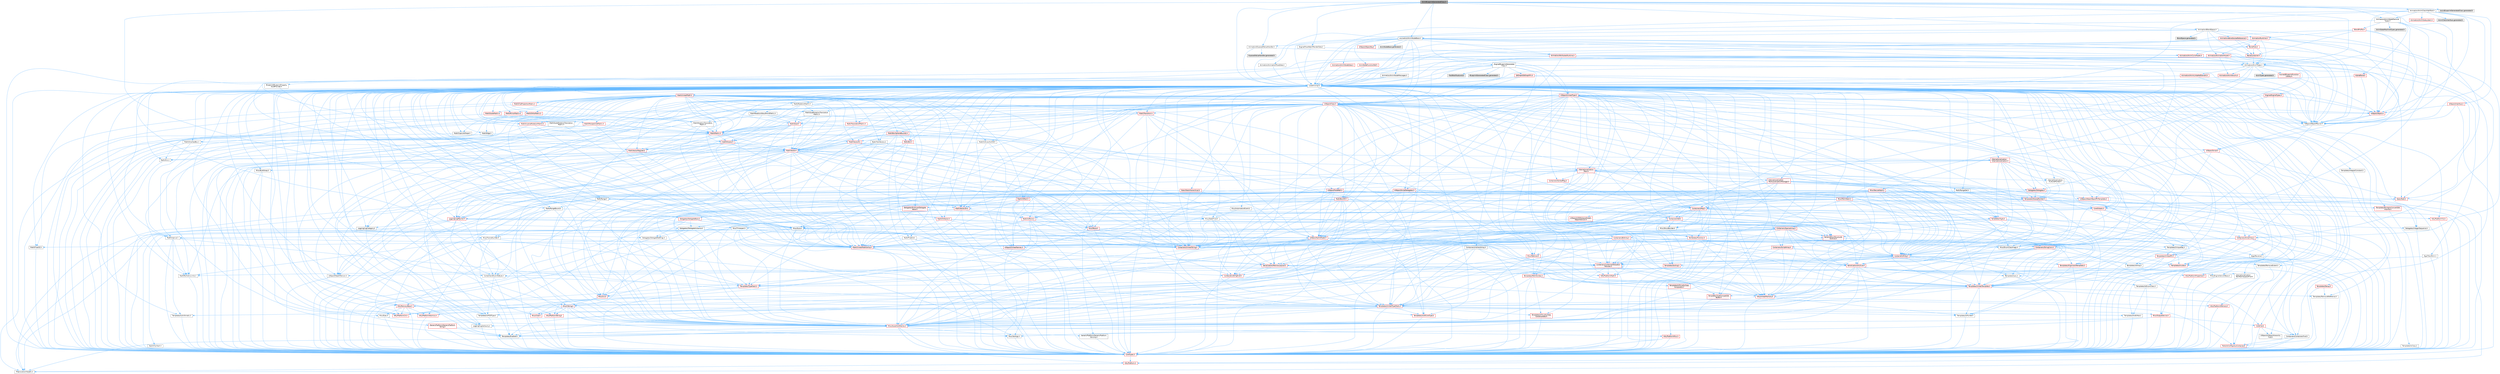 digraph "AnimBlueprintGeneratedClass.h"
{
 // INTERACTIVE_SVG=YES
 // LATEX_PDF_SIZE
  bgcolor="transparent";
  edge [fontname=Helvetica,fontsize=10,labelfontname=Helvetica,labelfontsize=10];
  node [fontname=Helvetica,fontsize=10,shape=box,height=0.2,width=0.4];
  Node1 [id="Node000001",label="AnimBlueprintGeneratedClass.h",height=0.2,width=0.4,color="gray40", fillcolor="grey60", style="filled", fontcolor="black",tooltip=" "];
  Node1 -> Node2 [id="edge1_Node000001_Node000002",color="steelblue1",style="solid",tooltip=" "];
  Node2 [id="Node000002",label="CoreMinimal.h",height=0.2,width=0.4,color="grey40", fillcolor="white", style="filled",URL="$d7/d67/CoreMinimal_8h.html",tooltip=" "];
  Node2 -> Node3 [id="edge2_Node000002_Node000003",color="steelblue1",style="solid",tooltip=" "];
  Node3 [id="Node000003",label="CoreTypes.h",height=0.2,width=0.4,color="red", fillcolor="#FFF0F0", style="filled",URL="$dc/dec/CoreTypes_8h.html",tooltip=" "];
  Node3 -> Node4 [id="edge3_Node000003_Node000004",color="steelblue1",style="solid",tooltip=" "];
  Node4 [id="Node000004",label="HAL/Platform.h",height=0.2,width=0.4,color="red", fillcolor="#FFF0F0", style="filled",URL="$d9/dd0/Platform_8h.html",tooltip=" "];
  Node4 -> Node8 [id="edge4_Node000004_Node000008",color="steelblue1",style="solid",tooltip=" "];
  Node8 [id="Node000008",label="PreprocessorHelpers.h",height=0.2,width=0.4,color="grey40", fillcolor="white", style="filled",URL="$db/ddb/PreprocessorHelpers_8h.html",tooltip=" "];
  Node2 -> Node17 [id="edge5_Node000002_Node000017",color="steelblue1",style="solid",tooltip=" "];
  Node17 [id="Node000017",label="CoreFwd.h",height=0.2,width=0.4,color="red", fillcolor="#FFF0F0", style="filled",URL="$d1/d1e/CoreFwd_8h.html",tooltip=" "];
  Node17 -> Node3 [id="edge6_Node000017_Node000003",color="steelblue1",style="solid",tooltip=" "];
  Node17 -> Node18 [id="edge7_Node000017_Node000018",color="steelblue1",style="solid",tooltip=" "];
  Node18 [id="Node000018",label="Containers/ContainersFwd.h",height=0.2,width=0.4,color="grey40", fillcolor="white", style="filled",URL="$d4/d0a/ContainersFwd_8h.html",tooltip=" "];
  Node18 -> Node4 [id="edge8_Node000018_Node000004",color="steelblue1",style="solid",tooltip=" "];
  Node18 -> Node3 [id="edge9_Node000018_Node000003",color="steelblue1",style="solid",tooltip=" "];
  Node18 -> Node19 [id="edge10_Node000018_Node000019",color="steelblue1",style="solid",tooltip=" "];
  Node19 [id="Node000019",label="Traits/IsContiguousContainer.h",height=0.2,width=0.4,color="red", fillcolor="#FFF0F0", style="filled",URL="$d5/d3c/IsContiguousContainer_8h.html",tooltip=" "];
  Node19 -> Node3 [id="edge11_Node000019_Node000003",color="steelblue1",style="solid",tooltip=" "];
  Node17 -> Node23 [id="edge12_Node000017_Node000023",color="steelblue1",style="solid",tooltip=" "];
  Node23 [id="Node000023",label="UObject/UObjectHierarchy\lFwd.h",height=0.2,width=0.4,color="grey40", fillcolor="white", style="filled",URL="$d3/d13/UObjectHierarchyFwd_8h.html",tooltip=" "];
  Node2 -> Node23 [id="edge13_Node000002_Node000023",color="steelblue1",style="solid",tooltip=" "];
  Node2 -> Node18 [id="edge14_Node000002_Node000018",color="steelblue1",style="solid",tooltip=" "];
  Node2 -> Node24 [id="edge15_Node000002_Node000024",color="steelblue1",style="solid",tooltip=" "];
  Node24 [id="Node000024",label="Misc/VarArgs.h",height=0.2,width=0.4,color="grey40", fillcolor="white", style="filled",URL="$d5/d6f/VarArgs_8h.html",tooltip=" "];
  Node24 -> Node3 [id="edge16_Node000024_Node000003",color="steelblue1",style="solid",tooltip=" "];
  Node2 -> Node25 [id="edge17_Node000002_Node000025",color="steelblue1",style="solid",tooltip=" "];
  Node25 [id="Node000025",label="Logging/LogVerbosity.h",height=0.2,width=0.4,color="grey40", fillcolor="white", style="filled",URL="$d2/d8f/LogVerbosity_8h.html",tooltip=" "];
  Node25 -> Node3 [id="edge18_Node000025_Node000003",color="steelblue1",style="solid",tooltip=" "];
  Node2 -> Node26 [id="edge19_Node000002_Node000026",color="steelblue1",style="solid",tooltip=" "];
  Node26 [id="Node000026",label="Misc/OutputDevice.h",height=0.2,width=0.4,color="red", fillcolor="#FFF0F0", style="filled",URL="$d7/d32/OutputDevice_8h.html",tooltip=" "];
  Node26 -> Node17 [id="edge20_Node000026_Node000017",color="steelblue1",style="solid",tooltip=" "];
  Node26 -> Node3 [id="edge21_Node000026_Node000003",color="steelblue1",style="solid",tooltip=" "];
  Node26 -> Node25 [id="edge22_Node000026_Node000025",color="steelblue1",style="solid",tooltip=" "];
  Node26 -> Node24 [id="edge23_Node000026_Node000024",color="steelblue1",style="solid",tooltip=" "];
  Node2 -> Node32 [id="edge24_Node000002_Node000032",color="steelblue1",style="solid",tooltip=" "];
  Node32 [id="Node000032",label="HAL/PlatformCrt.h",height=0.2,width=0.4,color="red", fillcolor="#FFF0F0", style="filled",URL="$d8/d75/PlatformCrt_8h.html",tooltip=" "];
  Node2 -> Node42 [id="edge25_Node000002_Node000042",color="steelblue1",style="solid",tooltip=" "];
  Node42 [id="Node000042",label="HAL/PlatformMisc.h",height=0.2,width=0.4,color="red", fillcolor="#FFF0F0", style="filled",URL="$d0/df5/PlatformMisc_8h.html",tooltip=" "];
  Node42 -> Node3 [id="edge26_Node000042_Node000003",color="steelblue1",style="solid",tooltip=" "];
  Node2 -> Node61 [id="edge27_Node000002_Node000061",color="steelblue1",style="solid",tooltip=" "];
  Node61 [id="Node000061",label="Misc/AssertionMacros.h",height=0.2,width=0.4,color="red", fillcolor="#FFF0F0", style="filled",URL="$d0/dfa/AssertionMacros_8h.html",tooltip=" "];
  Node61 -> Node3 [id="edge28_Node000061_Node000003",color="steelblue1",style="solid",tooltip=" "];
  Node61 -> Node4 [id="edge29_Node000061_Node000004",color="steelblue1",style="solid",tooltip=" "];
  Node61 -> Node42 [id="edge30_Node000061_Node000042",color="steelblue1",style="solid",tooltip=" "];
  Node61 -> Node8 [id="edge31_Node000061_Node000008",color="steelblue1",style="solid",tooltip=" "];
  Node61 -> Node62 [id="edge32_Node000061_Node000062",color="steelblue1",style="solid",tooltip=" "];
  Node62 [id="Node000062",label="Templates/EnableIf.h",height=0.2,width=0.4,color="grey40", fillcolor="white", style="filled",URL="$d7/d60/EnableIf_8h.html",tooltip=" "];
  Node62 -> Node3 [id="edge33_Node000062_Node000003",color="steelblue1",style="solid",tooltip=" "];
  Node61 -> Node24 [id="edge34_Node000061_Node000024",color="steelblue1",style="solid",tooltip=" "];
  Node2 -> Node70 [id="edge35_Node000002_Node000070",color="steelblue1",style="solid",tooltip=" "];
  Node70 [id="Node000070",label="Templates/IsPointer.h",height=0.2,width=0.4,color="grey40", fillcolor="white", style="filled",URL="$d7/d05/IsPointer_8h.html",tooltip=" "];
  Node70 -> Node3 [id="edge36_Node000070_Node000003",color="steelblue1",style="solid",tooltip=" "];
  Node2 -> Node71 [id="edge37_Node000002_Node000071",color="steelblue1",style="solid",tooltip=" "];
  Node71 [id="Node000071",label="HAL/PlatformMemory.h",height=0.2,width=0.4,color="red", fillcolor="#FFF0F0", style="filled",URL="$de/d68/PlatformMemory_8h.html",tooltip=" "];
  Node71 -> Node3 [id="edge38_Node000071_Node000003",color="steelblue1",style="solid",tooltip=" "];
  Node2 -> Node54 [id="edge39_Node000002_Node000054",color="steelblue1",style="solid",tooltip=" "];
  Node54 [id="Node000054",label="HAL/PlatformAtomics.h",height=0.2,width=0.4,color="red", fillcolor="#FFF0F0", style="filled",URL="$d3/d36/PlatformAtomics_8h.html",tooltip=" "];
  Node54 -> Node3 [id="edge40_Node000054_Node000003",color="steelblue1",style="solid",tooltip=" "];
  Node2 -> Node76 [id="edge41_Node000002_Node000076",color="steelblue1",style="solid",tooltip=" "];
  Node76 [id="Node000076",label="Misc/Exec.h",height=0.2,width=0.4,color="grey40", fillcolor="white", style="filled",URL="$de/ddb/Exec_8h.html",tooltip=" "];
  Node76 -> Node3 [id="edge42_Node000076_Node000003",color="steelblue1",style="solid",tooltip=" "];
  Node76 -> Node61 [id="edge43_Node000076_Node000061",color="steelblue1",style="solid",tooltip=" "];
  Node2 -> Node77 [id="edge44_Node000002_Node000077",color="steelblue1",style="solid",tooltip=" "];
  Node77 [id="Node000077",label="HAL/MemoryBase.h",height=0.2,width=0.4,color="red", fillcolor="#FFF0F0", style="filled",URL="$d6/d9f/MemoryBase_8h.html",tooltip=" "];
  Node77 -> Node3 [id="edge45_Node000077_Node000003",color="steelblue1",style="solid",tooltip=" "];
  Node77 -> Node54 [id="edge46_Node000077_Node000054",color="steelblue1",style="solid",tooltip=" "];
  Node77 -> Node32 [id="edge47_Node000077_Node000032",color="steelblue1",style="solid",tooltip=" "];
  Node77 -> Node76 [id="edge48_Node000077_Node000076",color="steelblue1",style="solid",tooltip=" "];
  Node77 -> Node26 [id="edge49_Node000077_Node000026",color="steelblue1",style="solid",tooltip=" "];
  Node2 -> Node87 [id="edge50_Node000002_Node000087",color="steelblue1",style="solid",tooltip=" "];
  Node87 [id="Node000087",label="HAL/UnrealMemory.h",height=0.2,width=0.4,color="red", fillcolor="#FFF0F0", style="filled",URL="$d9/d96/UnrealMemory_8h.html",tooltip=" "];
  Node87 -> Node3 [id="edge51_Node000087_Node000003",color="steelblue1",style="solid",tooltip=" "];
  Node87 -> Node77 [id="edge52_Node000087_Node000077",color="steelblue1",style="solid",tooltip=" "];
  Node87 -> Node71 [id="edge53_Node000087_Node000071",color="steelblue1",style="solid",tooltip=" "];
  Node87 -> Node70 [id="edge54_Node000087_Node000070",color="steelblue1",style="solid",tooltip=" "];
  Node2 -> Node89 [id="edge55_Node000002_Node000089",color="steelblue1",style="solid",tooltip=" "];
  Node89 [id="Node000089",label="Templates/IsArithmetic.h",height=0.2,width=0.4,color="grey40", fillcolor="white", style="filled",URL="$d2/d5d/IsArithmetic_8h.html",tooltip=" "];
  Node89 -> Node3 [id="edge56_Node000089_Node000003",color="steelblue1",style="solid",tooltip=" "];
  Node2 -> Node83 [id="edge57_Node000002_Node000083",color="steelblue1",style="solid",tooltip=" "];
  Node83 [id="Node000083",label="Templates/AndOrNot.h",height=0.2,width=0.4,color="grey40", fillcolor="white", style="filled",URL="$db/d0a/AndOrNot_8h.html",tooltip=" "];
  Node83 -> Node3 [id="edge58_Node000083_Node000003",color="steelblue1",style="solid",tooltip=" "];
  Node2 -> Node90 [id="edge59_Node000002_Node000090",color="steelblue1",style="solid",tooltip=" "];
  Node90 [id="Node000090",label="Templates/IsPODType.h",height=0.2,width=0.4,color="grey40", fillcolor="white", style="filled",URL="$d7/db1/IsPODType_8h.html",tooltip=" "];
  Node90 -> Node3 [id="edge60_Node000090_Node000003",color="steelblue1",style="solid",tooltip=" "];
  Node2 -> Node91 [id="edge61_Node000002_Node000091",color="steelblue1",style="solid",tooltip=" "];
  Node91 [id="Node000091",label="Templates/IsUECoreType.h",height=0.2,width=0.4,color="red", fillcolor="#FFF0F0", style="filled",URL="$d1/db8/IsUECoreType_8h.html",tooltip=" "];
  Node91 -> Node3 [id="edge62_Node000091_Node000003",color="steelblue1",style="solid",tooltip=" "];
  Node2 -> Node84 [id="edge63_Node000002_Node000084",color="steelblue1",style="solid",tooltip=" "];
  Node84 [id="Node000084",label="Templates/IsTriviallyCopy\lConstructible.h",height=0.2,width=0.4,color="red", fillcolor="#FFF0F0", style="filled",URL="$d3/d78/IsTriviallyCopyConstructible_8h.html",tooltip=" "];
  Node84 -> Node3 [id="edge64_Node000084_Node000003",color="steelblue1",style="solid",tooltip=" "];
  Node2 -> Node92 [id="edge65_Node000002_Node000092",color="steelblue1",style="solid",tooltip=" "];
  Node92 [id="Node000092",label="Templates/UnrealTypeTraits.h",height=0.2,width=0.4,color="red", fillcolor="#FFF0F0", style="filled",URL="$d2/d2d/UnrealTypeTraits_8h.html",tooltip=" "];
  Node92 -> Node3 [id="edge66_Node000092_Node000003",color="steelblue1",style="solid",tooltip=" "];
  Node92 -> Node70 [id="edge67_Node000092_Node000070",color="steelblue1",style="solid",tooltip=" "];
  Node92 -> Node61 [id="edge68_Node000092_Node000061",color="steelblue1",style="solid",tooltip=" "];
  Node92 -> Node83 [id="edge69_Node000092_Node000083",color="steelblue1",style="solid",tooltip=" "];
  Node92 -> Node62 [id="edge70_Node000092_Node000062",color="steelblue1",style="solid",tooltip=" "];
  Node92 -> Node89 [id="edge71_Node000092_Node000089",color="steelblue1",style="solid",tooltip=" "];
  Node92 -> Node90 [id="edge72_Node000092_Node000090",color="steelblue1",style="solid",tooltip=" "];
  Node92 -> Node91 [id="edge73_Node000092_Node000091",color="steelblue1",style="solid",tooltip=" "];
  Node92 -> Node84 [id="edge74_Node000092_Node000084",color="steelblue1",style="solid",tooltip=" "];
  Node2 -> Node62 [id="edge75_Node000002_Node000062",color="steelblue1",style="solid",tooltip=" "];
  Node2 -> Node94 [id="edge76_Node000002_Node000094",color="steelblue1",style="solid",tooltip=" "];
  Node94 [id="Node000094",label="Templates/RemoveReference.h",height=0.2,width=0.4,color="grey40", fillcolor="white", style="filled",URL="$da/dbe/RemoveReference_8h.html",tooltip=" "];
  Node94 -> Node3 [id="edge77_Node000094_Node000003",color="steelblue1",style="solid",tooltip=" "];
  Node2 -> Node95 [id="edge78_Node000002_Node000095",color="steelblue1",style="solid",tooltip=" "];
  Node95 [id="Node000095",label="Templates/IntegralConstant.h",height=0.2,width=0.4,color="grey40", fillcolor="white", style="filled",URL="$db/d1b/IntegralConstant_8h.html",tooltip=" "];
  Node95 -> Node3 [id="edge79_Node000095_Node000003",color="steelblue1",style="solid",tooltip=" "];
  Node2 -> Node96 [id="edge80_Node000002_Node000096",color="steelblue1",style="solid",tooltip=" "];
  Node96 [id="Node000096",label="Templates/IsClass.h",height=0.2,width=0.4,color="grey40", fillcolor="white", style="filled",URL="$db/dcb/IsClass_8h.html",tooltip=" "];
  Node96 -> Node3 [id="edge81_Node000096_Node000003",color="steelblue1",style="solid",tooltip=" "];
  Node2 -> Node97 [id="edge82_Node000002_Node000097",color="steelblue1",style="solid",tooltip=" "];
  Node97 [id="Node000097",label="Templates/TypeCompatible\lBytes.h",height=0.2,width=0.4,color="red", fillcolor="#FFF0F0", style="filled",URL="$df/d0a/TypeCompatibleBytes_8h.html",tooltip=" "];
  Node97 -> Node3 [id="edge83_Node000097_Node000003",color="steelblue1",style="solid",tooltip=" "];
  Node2 -> Node19 [id="edge84_Node000002_Node000019",color="steelblue1",style="solid",tooltip=" "];
  Node2 -> Node98 [id="edge85_Node000002_Node000098",color="steelblue1",style="solid",tooltip=" "];
  Node98 [id="Node000098",label="Templates/UnrealTemplate.h",height=0.2,width=0.4,color="red", fillcolor="#FFF0F0", style="filled",URL="$d4/d24/UnrealTemplate_8h.html",tooltip=" "];
  Node98 -> Node3 [id="edge86_Node000098_Node000003",color="steelblue1",style="solid",tooltip=" "];
  Node98 -> Node70 [id="edge87_Node000098_Node000070",color="steelblue1",style="solid",tooltip=" "];
  Node98 -> Node87 [id="edge88_Node000098_Node000087",color="steelblue1",style="solid",tooltip=" "];
  Node98 -> Node92 [id="edge89_Node000098_Node000092",color="steelblue1",style="solid",tooltip=" "];
  Node98 -> Node94 [id="edge90_Node000098_Node000094",color="steelblue1",style="solid",tooltip=" "];
  Node98 -> Node97 [id="edge91_Node000098_Node000097",color="steelblue1",style="solid",tooltip=" "];
  Node98 -> Node19 [id="edge92_Node000098_Node000019",color="steelblue1",style="solid",tooltip=" "];
  Node2 -> Node47 [id="edge93_Node000002_Node000047",color="steelblue1",style="solid",tooltip=" "];
  Node47 [id="Node000047",label="Math/NumericLimits.h",height=0.2,width=0.4,color="grey40", fillcolor="white", style="filled",URL="$df/d1b/NumericLimits_8h.html",tooltip=" "];
  Node47 -> Node3 [id="edge94_Node000047_Node000003",color="steelblue1",style="solid",tooltip=" "];
  Node2 -> Node102 [id="edge95_Node000002_Node000102",color="steelblue1",style="solid",tooltip=" "];
  Node102 [id="Node000102",label="HAL/PlatformMath.h",height=0.2,width=0.4,color="red", fillcolor="#FFF0F0", style="filled",URL="$dc/d53/PlatformMath_8h.html",tooltip=" "];
  Node102 -> Node3 [id="edge96_Node000102_Node000003",color="steelblue1",style="solid",tooltip=" "];
  Node2 -> Node85 [id="edge97_Node000002_Node000085",color="steelblue1",style="solid",tooltip=" "];
  Node85 [id="Node000085",label="Templates/IsTriviallyCopy\lAssignable.h",height=0.2,width=0.4,color="red", fillcolor="#FFF0F0", style="filled",URL="$d2/df2/IsTriviallyCopyAssignable_8h.html",tooltip=" "];
  Node85 -> Node3 [id="edge98_Node000085_Node000003",color="steelblue1",style="solid",tooltip=" "];
  Node2 -> Node110 [id="edge99_Node000002_Node000110",color="steelblue1",style="solid",tooltip=" "];
  Node110 [id="Node000110",label="Templates/MemoryOps.h",height=0.2,width=0.4,color="red", fillcolor="#FFF0F0", style="filled",URL="$db/dea/MemoryOps_8h.html",tooltip=" "];
  Node110 -> Node3 [id="edge100_Node000110_Node000003",color="steelblue1",style="solid",tooltip=" "];
  Node110 -> Node87 [id="edge101_Node000110_Node000087",color="steelblue1",style="solid",tooltip=" "];
  Node110 -> Node85 [id="edge102_Node000110_Node000085",color="steelblue1",style="solid",tooltip=" "];
  Node110 -> Node84 [id="edge103_Node000110_Node000084",color="steelblue1",style="solid",tooltip=" "];
  Node110 -> Node92 [id="edge104_Node000110_Node000092",color="steelblue1",style="solid",tooltip=" "];
  Node2 -> Node111 [id="edge105_Node000002_Node000111",color="steelblue1",style="solid",tooltip=" "];
  Node111 [id="Node000111",label="Containers/ContainerAllocation\lPolicies.h",height=0.2,width=0.4,color="red", fillcolor="#FFF0F0", style="filled",URL="$d7/dff/ContainerAllocationPolicies_8h.html",tooltip=" "];
  Node111 -> Node3 [id="edge106_Node000111_Node000003",color="steelblue1",style="solid",tooltip=" "];
  Node111 -> Node111 [id="edge107_Node000111_Node000111",color="steelblue1",style="solid",tooltip=" "];
  Node111 -> Node102 [id="edge108_Node000111_Node000102",color="steelblue1",style="solid",tooltip=" "];
  Node111 -> Node87 [id="edge109_Node000111_Node000087",color="steelblue1",style="solid",tooltip=" "];
  Node111 -> Node47 [id="edge110_Node000111_Node000047",color="steelblue1",style="solid",tooltip=" "];
  Node111 -> Node61 [id="edge111_Node000111_Node000061",color="steelblue1",style="solid",tooltip=" "];
  Node111 -> Node110 [id="edge112_Node000111_Node000110",color="steelblue1",style="solid",tooltip=" "];
  Node111 -> Node97 [id="edge113_Node000111_Node000097",color="steelblue1",style="solid",tooltip=" "];
  Node2 -> Node114 [id="edge114_Node000002_Node000114",color="steelblue1",style="solid",tooltip=" "];
  Node114 [id="Node000114",label="Templates/IsEnumClass.h",height=0.2,width=0.4,color="grey40", fillcolor="white", style="filled",URL="$d7/d15/IsEnumClass_8h.html",tooltip=" "];
  Node114 -> Node3 [id="edge115_Node000114_Node000003",color="steelblue1",style="solid",tooltip=" "];
  Node114 -> Node83 [id="edge116_Node000114_Node000083",color="steelblue1",style="solid",tooltip=" "];
  Node2 -> Node115 [id="edge117_Node000002_Node000115",color="steelblue1",style="solid",tooltip=" "];
  Node115 [id="Node000115",label="HAL/PlatformProperties.h",height=0.2,width=0.4,color="red", fillcolor="#FFF0F0", style="filled",URL="$d9/db0/PlatformProperties_8h.html",tooltip=" "];
  Node115 -> Node3 [id="edge118_Node000115_Node000003",color="steelblue1",style="solid",tooltip=" "];
  Node2 -> Node118 [id="edge119_Node000002_Node000118",color="steelblue1",style="solid",tooltip=" "];
  Node118 [id="Node000118",label="Misc/EngineVersionBase.h",height=0.2,width=0.4,color="grey40", fillcolor="white", style="filled",URL="$d5/d2b/EngineVersionBase_8h.html",tooltip=" "];
  Node118 -> Node3 [id="edge120_Node000118_Node000003",color="steelblue1",style="solid",tooltip=" "];
  Node2 -> Node119 [id="edge121_Node000002_Node000119",color="steelblue1",style="solid",tooltip=" "];
  Node119 [id="Node000119",label="Internationalization\l/TextNamespaceFwd.h",height=0.2,width=0.4,color="grey40", fillcolor="white", style="filled",URL="$d8/d97/TextNamespaceFwd_8h.html",tooltip=" "];
  Node119 -> Node3 [id="edge122_Node000119_Node000003",color="steelblue1",style="solid",tooltip=" "];
  Node2 -> Node120 [id="edge123_Node000002_Node000120",color="steelblue1",style="solid",tooltip=" "];
  Node120 [id="Node000120",label="Serialization/Archive.h",height=0.2,width=0.4,color="red", fillcolor="#FFF0F0", style="filled",URL="$d7/d3b/Archive_8h.html",tooltip=" "];
  Node120 -> Node17 [id="edge124_Node000120_Node000017",color="steelblue1",style="solid",tooltip=" "];
  Node120 -> Node3 [id="edge125_Node000120_Node000003",color="steelblue1",style="solid",tooltip=" "];
  Node120 -> Node115 [id="edge126_Node000120_Node000115",color="steelblue1",style="solid",tooltip=" "];
  Node120 -> Node119 [id="edge127_Node000120_Node000119",color="steelblue1",style="solid",tooltip=" "];
  Node120 -> Node61 [id="edge128_Node000120_Node000061",color="steelblue1",style="solid",tooltip=" "];
  Node120 -> Node118 [id="edge129_Node000120_Node000118",color="steelblue1",style="solid",tooltip=" "];
  Node120 -> Node24 [id="edge130_Node000120_Node000024",color="steelblue1",style="solid",tooltip=" "];
  Node120 -> Node62 [id="edge131_Node000120_Node000062",color="steelblue1",style="solid",tooltip=" "];
  Node120 -> Node114 [id="edge132_Node000120_Node000114",color="steelblue1",style="solid",tooltip=" "];
  Node120 -> Node98 [id="edge133_Node000120_Node000098",color="steelblue1",style="solid",tooltip=" "];
  Node120 -> Node123 [id="edge134_Node000120_Node000123",color="steelblue1",style="solid",tooltip=" "];
  Node123 [id="Node000123",label="UObject/ObjectVersion.h",height=0.2,width=0.4,color="grey40", fillcolor="white", style="filled",URL="$da/d63/ObjectVersion_8h.html",tooltip=" "];
  Node123 -> Node3 [id="edge135_Node000123_Node000003",color="steelblue1",style="solid",tooltip=" "];
  Node2 -> Node124 [id="edge136_Node000002_Node000124",color="steelblue1",style="solid",tooltip=" "];
  Node124 [id="Node000124",label="Templates/Less.h",height=0.2,width=0.4,color="grey40", fillcolor="white", style="filled",URL="$de/dc8/Less_8h.html",tooltip=" "];
  Node124 -> Node3 [id="edge137_Node000124_Node000003",color="steelblue1",style="solid",tooltip=" "];
  Node124 -> Node98 [id="edge138_Node000124_Node000098",color="steelblue1",style="solid",tooltip=" "];
  Node2 -> Node125 [id="edge139_Node000002_Node000125",color="steelblue1",style="solid",tooltip=" "];
  Node125 [id="Node000125",label="Templates/Sorting.h",height=0.2,width=0.4,color="red", fillcolor="#FFF0F0", style="filled",URL="$d3/d9e/Sorting_8h.html",tooltip=" "];
  Node125 -> Node3 [id="edge140_Node000125_Node000003",color="steelblue1",style="solid",tooltip=" "];
  Node125 -> Node102 [id="edge141_Node000125_Node000102",color="steelblue1",style="solid",tooltip=" "];
  Node125 -> Node124 [id="edge142_Node000125_Node000124",color="steelblue1",style="solid",tooltip=" "];
  Node2 -> Node136 [id="edge143_Node000002_Node000136",color="steelblue1",style="solid",tooltip=" "];
  Node136 [id="Node000136",label="Misc/Char.h",height=0.2,width=0.4,color="red", fillcolor="#FFF0F0", style="filled",URL="$d0/d58/Char_8h.html",tooltip=" "];
  Node136 -> Node3 [id="edge144_Node000136_Node000003",color="steelblue1",style="solid",tooltip=" "];
  Node2 -> Node139 [id="edge145_Node000002_Node000139",color="steelblue1",style="solid",tooltip=" "];
  Node139 [id="Node000139",label="GenericPlatform/GenericPlatform\lStricmp.h",height=0.2,width=0.4,color="grey40", fillcolor="white", style="filled",URL="$d2/d86/GenericPlatformStricmp_8h.html",tooltip=" "];
  Node139 -> Node3 [id="edge146_Node000139_Node000003",color="steelblue1",style="solid",tooltip=" "];
  Node2 -> Node140 [id="edge147_Node000002_Node000140",color="steelblue1",style="solid",tooltip=" "];
  Node140 [id="Node000140",label="GenericPlatform/GenericPlatform\lString.h",height=0.2,width=0.4,color="red", fillcolor="#FFF0F0", style="filled",URL="$dd/d20/GenericPlatformString_8h.html",tooltip=" "];
  Node140 -> Node3 [id="edge148_Node000140_Node000003",color="steelblue1",style="solid",tooltip=" "];
  Node140 -> Node139 [id="edge149_Node000140_Node000139",color="steelblue1",style="solid",tooltip=" "];
  Node140 -> Node62 [id="edge150_Node000140_Node000062",color="steelblue1",style="solid",tooltip=" "];
  Node2 -> Node73 [id="edge151_Node000002_Node000073",color="steelblue1",style="solid",tooltip=" "];
  Node73 [id="Node000073",label="HAL/PlatformString.h",height=0.2,width=0.4,color="red", fillcolor="#FFF0F0", style="filled",URL="$db/db5/PlatformString_8h.html",tooltip=" "];
  Node73 -> Node3 [id="edge152_Node000073_Node000003",color="steelblue1",style="solid",tooltip=" "];
  Node2 -> Node143 [id="edge153_Node000002_Node000143",color="steelblue1",style="solid",tooltip=" "];
  Node143 [id="Node000143",label="Misc/CString.h",height=0.2,width=0.4,color="red", fillcolor="#FFF0F0", style="filled",URL="$d2/d49/CString_8h.html",tooltip=" "];
  Node143 -> Node3 [id="edge154_Node000143_Node000003",color="steelblue1",style="solid",tooltip=" "];
  Node143 -> Node32 [id="edge155_Node000143_Node000032",color="steelblue1",style="solid",tooltip=" "];
  Node143 -> Node73 [id="edge156_Node000143_Node000073",color="steelblue1",style="solid",tooltip=" "];
  Node143 -> Node61 [id="edge157_Node000143_Node000061",color="steelblue1",style="solid",tooltip=" "];
  Node143 -> Node136 [id="edge158_Node000143_Node000136",color="steelblue1",style="solid",tooltip=" "];
  Node143 -> Node24 [id="edge159_Node000143_Node000024",color="steelblue1",style="solid",tooltip=" "];
  Node2 -> Node144 [id="edge160_Node000002_Node000144",color="steelblue1",style="solid",tooltip=" "];
  Node144 [id="Node000144",label="Misc/Crc.h",height=0.2,width=0.4,color="red", fillcolor="#FFF0F0", style="filled",URL="$d4/dd2/Crc_8h.html",tooltip=" "];
  Node144 -> Node3 [id="edge161_Node000144_Node000003",color="steelblue1",style="solid",tooltip=" "];
  Node144 -> Node73 [id="edge162_Node000144_Node000073",color="steelblue1",style="solid",tooltip=" "];
  Node144 -> Node61 [id="edge163_Node000144_Node000061",color="steelblue1",style="solid",tooltip=" "];
  Node144 -> Node143 [id="edge164_Node000144_Node000143",color="steelblue1",style="solid",tooltip=" "];
  Node144 -> Node136 [id="edge165_Node000144_Node000136",color="steelblue1",style="solid",tooltip=" "];
  Node144 -> Node92 [id="edge166_Node000144_Node000092",color="steelblue1",style="solid",tooltip=" "];
  Node2 -> Node135 [id="edge167_Node000002_Node000135",color="steelblue1",style="solid",tooltip=" "];
  Node135 [id="Node000135",label="Math/UnrealMathUtility.h",height=0.2,width=0.4,color="red", fillcolor="#FFF0F0", style="filled",URL="$db/db8/UnrealMathUtility_8h.html",tooltip=" "];
  Node135 -> Node3 [id="edge168_Node000135_Node000003",color="steelblue1",style="solid",tooltip=" "];
  Node135 -> Node61 [id="edge169_Node000135_Node000061",color="steelblue1",style="solid",tooltip=" "];
  Node135 -> Node102 [id="edge170_Node000135_Node000102",color="steelblue1",style="solid",tooltip=" "];
  Node2 -> Node145 [id="edge171_Node000002_Node000145",color="steelblue1",style="solid",tooltip=" "];
  Node145 [id="Node000145",label="Containers/UnrealString.h",height=0.2,width=0.4,color="red", fillcolor="#FFF0F0", style="filled",URL="$d5/dba/UnrealString_8h.html",tooltip=" "];
  Node2 -> Node149 [id="edge172_Node000002_Node000149",color="steelblue1",style="solid",tooltip=" "];
  Node149 [id="Node000149",label="Containers/Array.h",height=0.2,width=0.4,color="red", fillcolor="#FFF0F0", style="filled",URL="$df/dd0/Array_8h.html",tooltip=" "];
  Node149 -> Node3 [id="edge173_Node000149_Node000003",color="steelblue1",style="solid",tooltip=" "];
  Node149 -> Node61 [id="edge174_Node000149_Node000061",color="steelblue1",style="solid",tooltip=" "];
  Node149 -> Node87 [id="edge175_Node000149_Node000087",color="steelblue1",style="solid",tooltip=" "];
  Node149 -> Node92 [id="edge176_Node000149_Node000092",color="steelblue1",style="solid",tooltip=" "];
  Node149 -> Node98 [id="edge177_Node000149_Node000098",color="steelblue1",style="solid",tooltip=" "];
  Node149 -> Node111 [id="edge178_Node000149_Node000111",color="steelblue1",style="solid",tooltip=" "];
  Node149 -> Node120 [id="edge179_Node000149_Node000120",color="steelblue1",style="solid",tooltip=" "];
  Node149 -> Node128 [id="edge180_Node000149_Node000128",color="steelblue1",style="solid",tooltip=" "];
  Node128 [id="Node000128",label="Templates/Invoke.h",height=0.2,width=0.4,color="red", fillcolor="#FFF0F0", style="filled",URL="$d7/deb/Invoke_8h.html",tooltip=" "];
  Node128 -> Node3 [id="edge181_Node000128_Node000003",color="steelblue1",style="solid",tooltip=" "];
  Node128 -> Node98 [id="edge182_Node000128_Node000098",color="steelblue1",style="solid",tooltip=" "];
  Node149 -> Node124 [id="edge183_Node000149_Node000124",color="steelblue1",style="solid",tooltip=" "];
  Node149 -> Node125 [id="edge184_Node000149_Node000125",color="steelblue1",style="solid",tooltip=" "];
  Node149 -> Node172 [id="edge185_Node000149_Node000172",color="steelblue1",style="solid",tooltip=" "];
  Node172 [id="Node000172",label="Templates/AlignmentTemplates.h",height=0.2,width=0.4,color="red", fillcolor="#FFF0F0", style="filled",URL="$dd/d32/AlignmentTemplates_8h.html",tooltip=" "];
  Node172 -> Node3 [id="edge186_Node000172_Node000003",color="steelblue1",style="solid",tooltip=" "];
  Node172 -> Node70 [id="edge187_Node000172_Node000070",color="steelblue1",style="solid",tooltip=" "];
  Node2 -> Node173 [id="edge188_Node000002_Node000173",color="steelblue1",style="solid",tooltip=" "];
  Node173 [id="Node000173",label="Misc/FrameNumber.h",height=0.2,width=0.4,color="grey40", fillcolor="white", style="filled",URL="$dd/dbd/FrameNumber_8h.html",tooltip=" "];
  Node173 -> Node3 [id="edge189_Node000173_Node000003",color="steelblue1",style="solid",tooltip=" "];
  Node173 -> Node47 [id="edge190_Node000173_Node000047",color="steelblue1",style="solid",tooltip=" "];
  Node173 -> Node135 [id="edge191_Node000173_Node000135",color="steelblue1",style="solid",tooltip=" "];
  Node173 -> Node62 [id="edge192_Node000173_Node000062",color="steelblue1",style="solid",tooltip=" "];
  Node173 -> Node92 [id="edge193_Node000173_Node000092",color="steelblue1",style="solid",tooltip=" "];
  Node2 -> Node174 [id="edge194_Node000002_Node000174",color="steelblue1",style="solid",tooltip=" "];
  Node174 [id="Node000174",label="Misc/Timespan.h",height=0.2,width=0.4,color="grey40", fillcolor="white", style="filled",URL="$da/dd9/Timespan_8h.html",tooltip=" "];
  Node174 -> Node3 [id="edge195_Node000174_Node000003",color="steelblue1",style="solid",tooltip=" "];
  Node174 -> Node175 [id="edge196_Node000174_Node000175",color="steelblue1",style="solid",tooltip=" "];
  Node175 [id="Node000175",label="Math/Interval.h",height=0.2,width=0.4,color="grey40", fillcolor="white", style="filled",URL="$d1/d55/Interval_8h.html",tooltip=" "];
  Node175 -> Node3 [id="edge197_Node000175_Node000003",color="steelblue1",style="solid",tooltip=" "];
  Node175 -> Node89 [id="edge198_Node000175_Node000089",color="steelblue1",style="solid",tooltip=" "];
  Node175 -> Node92 [id="edge199_Node000175_Node000092",color="steelblue1",style="solid",tooltip=" "];
  Node175 -> Node47 [id="edge200_Node000175_Node000047",color="steelblue1",style="solid",tooltip=" "];
  Node175 -> Node135 [id="edge201_Node000175_Node000135",color="steelblue1",style="solid",tooltip=" "];
  Node174 -> Node135 [id="edge202_Node000174_Node000135",color="steelblue1",style="solid",tooltip=" "];
  Node174 -> Node61 [id="edge203_Node000174_Node000061",color="steelblue1",style="solid",tooltip=" "];
  Node2 -> Node176 [id="edge204_Node000002_Node000176",color="steelblue1",style="solid",tooltip=" "];
  Node176 [id="Node000176",label="Containers/StringConv.h",height=0.2,width=0.4,color="red", fillcolor="#FFF0F0", style="filled",URL="$d3/ddf/StringConv_8h.html",tooltip=" "];
  Node176 -> Node3 [id="edge205_Node000176_Node000003",color="steelblue1",style="solid",tooltip=" "];
  Node176 -> Node61 [id="edge206_Node000176_Node000061",color="steelblue1",style="solid",tooltip=" "];
  Node176 -> Node111 [id="edge207_Node000176_Node000111",color="steelblue1",style="solid",tooltip=" "];
  Node176 -> Node149 [id="edge208_Node000176_Node000149",color="steelblue1",style="solid",tooltip=" "];
  Node176 -> Node143 [id="edge209_Node000176_Node000143",color="steelblue1",style="solid",tooltip=" "];
  Node176 -> Node177 [id="edge210_Node000176_Node000177",color="steelblue1",style="solid",tooltip=" "];
  Node177 [id="Node000177",label="Templates/IsArray.h",height=0.2,width=0.4,color="grey40", fillcolor="white", style="filled",URL="$d8/d8d/IsArray_8h.html",tooltip=" "];
  Node177 -> Node3 [id="edge211_Node000177_Node000003",color="steelblue1",style="solid",tooltip=" "];
  Node176 -> Node98 [id="edge212_Node000176_Node000098",color="steelblue1",style="solid",tooltip=" "];
  Node176 -> Node92 [id="edge213_Node000176_Node000092",color="steelblue1",style="solid",tooltip=" "];
  Node176 -> Node19 [id="edge214_Node000176_Node000019",color="steelblue1",style="solid",tooltip=" "];
  Node2 -> Node178 [id="edge215_Node000002_Node000178",color="steelblue1",style="solid",tooltip=" "];
  Node178 [id="Node000178",label="UObject/UnrealNames.h",height=0.2,width=0.4,color="red", fillcolor="#FFF0F0", style="filled",URL="$d8/db1/UnrealNames_8h.html",tooltip=" "];
  Node178 -> Node3 [id="edge216_Node000178_Node000003",color="steelblue1",style="solid",tooltip=" "];
  Node2 -> Node180 [id="edge217_Node000002_Node000180",color="steelblue1",style="solid",tooltip=" "];
  Node180 [id="Node000180",label="UObject/NameTypes.h",height=0.2,width=0.4,color="red", fillcolor="#FFF0F0", style="filled",URL="$d6/d35/NameTypes_8h.html",tooltip=" "];
  Node180 -> Node3 [id="edge218_Node000180_Node000003",color="steelblue1",style="solid",tooltip=" "];
  Node180 -> Node61 [id="edge219_Node000180_Node000061",color="steelblue1",style="solid",tooltip=" "];
  Node180 -> Node87 [id="edge220_Node000180_Node000087",color="steelblue1",style="solid",tooltip=" "];
  Node180 -> Node92 [id="edge221_Node000180_Node000092",color="steelblue1",style="solid",tooltip=" "];
  Node180 -> Node98 [id="edge222_Node000180_Node000098",color="steelblue1",style="solid",tooltip=" "];
  Node180 -> Node145 [id="edge223_Node000180_Node000145",color="steelblue1",style="solid",tooltip=" "];
  Node180 -> Node176 [id="edge224_Node000180_Node000176",color="steelblue1",style="solid",tooltip=" "];
  Node180 -> Node44 [id="edge225_Node000180_Node000044",color="steelblue1",style="solid",tooltip=" "];
  Node44 [id="Node000044",label="Containers/StringFwd.h",height=0.2,width=0.4,color="red", fillcolor="#FFF0F0", style="filled",URL="$df/d37/StringFwd_8h.html",tooltip=" "];
  Node44 -> Node3 [id="edge226_Node000044_Node000003",color="steelblue1",style="solid",tooltip=" "];
  Node44 -> Node19 [id="edge227_Node000044_Node000019",color="steelblue1",style="solid",tooltip=" "];
  Node180 -> Node178 [id="edge228_Node000180_Node000178",color="steelblue1",style="solid",tooltip=" "];
  Node180 -> Node157 [id="edge229_Node000180_Node000157",color="steelblue1",style="solid",tooltip=" "];
  Node157 [id="Node000157",label="Serialization/MemoryLayout.h",height=0.2,width=0.4,color="red", fillcolor="#FFF0F0", style="filled",URL="$d7/d66/MemoryLayout_8h.html",tooltip=" "];
  Node157 -> Node160 [id="edge230_Node000157_Node000160",color="steelblue1",style="solid",tooltip=" "];
  Node160 [id="Node000160",label="Containers/EnumAsByte.h",height=0.2,width=0.4,color="grey40", fillcolor="white", style="filled",URL="$d6/d9a/EnumAsByte_8h.html",tooltip=" "];
  Node160 -> Node3 [id="edge231_Node000160_Node000003",color="steelblue1",style="solid",tooltip=" "];
  Node160 -> Node90 [id="edge232_Node000160_Node000090",color="steelblue1",style="solid",tooltip=" "];
  Node160 -> Node161 [id="edge233_Node000160_Node000161",color="steelblue1",style="solid",tooltip=" "];
  Node161 [id="Node000161",label="Templates/TypeHash.h",height=0.2,width=0.4,color="red", fillcolor="#FFF0F0", style="filled",URL="$d1/d62/TypeHash_8h.html",tooltip=" "];
  Node161 -> Node3 [id="edge234_Node000161_Node000003",color="steelblue1",style="solid",tooltip=" "];
  Node161 -> Node144 [id="edge235_Node000161_Node000144",color="steelblue1",style="solid",tooltip=" "];
  Node157 -> Node44 [id="edge236_Node000157_Node000044",color="steelblue1",style="solid",tooltip=" "];
  Node157 -> Node87 [id="edge237_Node000157_Node000087",color="steelblue1",style="solid",tooltip=" "];
  Node157 -> Node62 [id="edge238_Node000157_Node000062",color="steelblue1",style="solid",tooltip=" "];
  Node157 -> Node98 [id="edge239_Node000157_Node000098",color="steelblue1",style="solid",tooltip=" "];
  Node2 -> Node188 [id="edge240_Node000002_Node000188",color="steelblue1",style="solid",tooltip=" "];
  Node188 [id="Node000188",label="Misc/Parse.h",height=0.2,width=0.4,color="red", fillcolor="#FFF0F0", style="filled",URL="$dc/d71/Parse_8h.html",tooltip=" "];
  Node188 -> Node44 [id="edge241_Node000188_Node000044",color="steelblue1",style="solid",tooltip=" "];
  Node188 -> Node145 [id="edge242_Node000188_Node000145",color="steelblue1",style="solid",tooltip=" "];
  Node188 -> Node3 [id="edge243_Node000188_Node000003",color="steelblue1",style="solid",tooltip=" "];
  Node188 -> Node32 [id="edge244_Node000188_Node000032",color="steelblue1",style="solid",tooltip=" "];
  Node188 -> Node49 [id="edge245_Node000188_Node000049",color="steelblue1",style="solid",tooltip=" "];
  Node49 [id="Node000049",label="Misc/EnumClassFlags.h",height=0.2,width=0.4,color="grey40", fillcolor="white", style="filled",URL="$d8/de7/EnumClassFlags_8h.html",tooltip=" "];
  Node188 -> Node189 [id="edge246_Node000188_Node000189",color="steelblue1",style="solid",tooltip=" "];
  Node189 [id="Node000189",label="Templates/Function.h",height=0.2,width=0.4,color="red", fillcolor="#FFF0F0", style="filled",URL="$df/df5/Function_8h.html",tooltip=" "];
  Node189 -> Node3 [id="edge247_Node000189_Node000003",color="steelblue1",style="solid",tooltip=" "];
  Node189 -> Node61 [id="edge248_Node000189_Node000061",color="steelblue1",style="solid",tooltip=" "];
  Node189 -> Node87 [id="edge249_Node000189_Node000087",color="steelblue1",style="solid",tooltip=" "];
  Node189 -> Node92 [id="edge250_Node000189_Node000092",color="steelblue1",style="solid",tooltip=" "];
  Node189 -> Node128 [id="edge251_Node000189_Node000128",color="steelblue1",style="solid",tooltip=" "];
  Node189 -> Node98 [id="edge252_Node000189_Node000098",color="steelblue1",style="solid",tooltip=" "];
  Node189 -> Node135 [id="edge253_Node000189_Node000135",color="steelblue1",style="solid",tooltip=" "];
  Node2 -> Node172 [id="edge254_Node000002_Node000172",color="steelblue1",style="solid",tooltip=" "];
  Node2 -> Node191 [id="edge255_Node000002_Node000191",color="steelblue1",style="solid",tooltip=" "];
  Node191 [id="Node000191",label="Misc/StructBuilder.h",height=0.2,width=0.4,color="grey40", fillcolor="white", style="filled",URL="$d9/db3/StructBuilder_8h.html",tooltip=" "];
  Node191 -> Node3 [id="edge256_Node000191_Node000003",color="steelblue1",style="solid",tooltip=" "];
  Node191 -> Node135 [id="edge257_Node000191_Node000135",color="steelblue1",style="solid",tooltip=" "];
  Node191 -> Node172 [id="edge258_Node000191_Node000172",color="steelblue1",style="solid",tooltip=" "];
  Node2 -> Node104 [id="edge259_Node000002_Node000104",color="steelblue1",style="solid",tooltip=" "];
  Node104 [id="Node000104",label="Templates/Decay.h",height=0.2,width=0.4,color="red", fillcolor="#FFF0F0", style="filled",URL="$dd/d0f/Decay_8h.html",tooltip=" "];
  Node104 -> Node3 [id="edge260_Node000104_Node000003",color="steelblue1",style="solid",tooltip=" "];
  Node104 -> Node94 [id="edge261_Node000104_Node000094",color="steelblue1",style="solid",tooltip=" "];
  Node2 -> Node192 [id="edge262_Node000002_Node000192",color="steelblue1",style="solid",tooltip=" "];
  Node192 [id="Node000192",label="Templates/PointerIsConvertible\lFromTo.h",height=0.2,width=0.4,color="red", fillcolor="#FFF0F0", style="filled",URL="$d6/d65/PointerIsConvertibleFromTo_8h.html",tooltip=" "];
  Node192 -> Node3 [id="edge263_Node000192_Node000003",color="steelblue1",style="solid",tooltip=" "];
  Node2 -> Node128 [id="edge264_Node000002_Node000128",color="steelblue1",style="solid",tooltip=" "];
  Node2 -> Node189 [id="edge265_Node000002_Node000189",color="steelblue1",style="solid",tooltip=" "];
  Node2 -> Node161 [id="edge266_Node000002_Node000161",color="steelblue1",style="solid",tooltip=" "];
  Node2 -> Node193 [id="edge267_Node000002_Node000193",color="steelblue1",style="solid",tooltip=" "];
  Node193 [id="Node000193",label="Containers/ScriptArray.h",height=0.2,width=0.4,color="red", fillcolor="#FFF0F0", style="filled",URL="$dc/daf/ScriptArray_8h.html",tooltip=" "];
  Node193 -> Node3 [id="edge268_Node000193_Node000003",color="steelblue1",style="solid",tooltip=" "];
  Node193 -> Node61 [id="edge269_Node000193_Node000061",color="steelblue1",style="solid",tooltip=" "];
  Node193 -> Node87 [id="edge270_Node000193_Node000087",color="steelblue1",style="solid",tooltip=" "];
  Node193 -> Node111 [id="edge271_Node000193_Node000111",color="steelblue1",style="solid",tooltip=" "];
  Node193 -> Node149 [id="edge272_Node000193_Node000149",color="steelblue1",style="solid",tooltip=" "];
  Node2 -> Node194 [id="edge273_Node000002_Node000194",color="steelblue1",style="solid",tooltip=" "];
  Node194 [id="Node000194",label="Containers/BitArray.h",height=0.2,width=0.4,color="red", fillcolor="#FFF0F0", style="filled",URL="$d1/de4/BitArray_8h.html",tooltip=" "];
  Node194 -> Node111 [id="edge274_Node000194_Node000111",color="steelblue1",style="solid",tooltip=" "];
  Node194 -> Node3 [id="edge275_Node000194_Node000003",color="steelblue1",style="solid",tooltip=" "];
  Node194 -> Node54 [id="edge276_Node000194_Node000054",color="steelblue1",style="solid",tooltip=" "];
  Node194 -> Node87 [id="edge277_Node000194_Node000087",color="steelblue1",style="solid",tooltip=" "];
  Node194 -> Node135 [id="edge278_Node000194_Node000135",color="steelblue1",style="solid",tooltip=" "];
  Node194 -> Node61 [id="edge279_Node000194_Node000061",color="steelblue1",style="solid",tooltip=" "];
  Node194 -> Node49 [id="edge280_Node000194_Node000049",color="steelblue1",style="solid",tooltip=" "];
  Node194 -> Node120 [id="edge281_Node000194_Node000120",color="steelblue1",style="solid",tooltip=" "];
  Node194 -> Node157 [id="edge282_Node000194_Node000157",color="steelblue1",style="solid",tooltip=" "];
  Node194 -> Node62 [id="edge283_Node000194_Node000062",color="steelblue1",style="solid",tooltip=" "];
  Node194 -> Node128 [id="edge284_Node000194_Node000128",color="steelblue1",style="solid",tooltip=" "];
  Node194 -> Node98 [id="edge285_Node000194_Node000098",color="steelblue1",style="solid",tooltip=" "];
  Node194 -> Node92 [id="edge286_Node000194_Node000092",color="steelblue1",style="solid",tooltip=" "];
  Node2 -> Node195 [id="edge287_Node000002_Node000195",color="steelblue1",style="solid",tooltip=" "];
  Node195 [id="Node000195",label="Containers/SparseArray.h",height=0.2,width=0.4,color="red", fillcolor="#FFF0F0", style="filled",URL="$d5/dbf/SparseArray_8h.html",tooltip=" "];
  Node195 -> Node3 [id="edge288_Node000195_Node000003",color="steelblue1",style="solid",tooltip=" "];
  Node195 -> Node61 [id="edge289_Node000195_Node000061",color="steelblue1",style="solid",tooltip=" "];
  Node195 -> Node87 [id="edge290_Node000195_Node000087",color="steelblue1",style="solid",tooltip=" "];
  Node195 -> Node92 [id="edge291_Node000195_Node000092",color="steelblue1",style="solid",tooltip=" "];
  Node195 -> Node98 [id="edge292_Node000195_Node000098",color="steelblue1",style="solid",tooltip=" "];
  Node195 -> Node111 [id="edge293_Node000195_Node000111",color="steelblue1",style="solid",tooltip=" "];
  Node195 -> Node124 [id="edge294_Node000195_Node000124",color="steelblue1",style="solid",tooltip=" "];
  Node195 -> Node149 [id="edge295_Node000195_Node000149",color="steelblue1",style="solid",tooltip=" "];
  Node195 -> Node135 [id="edge296_Node000195_Node000135",color="steelblue1",style="solid",tooltip=" "];
  Node195 -> Node193 [id="edge297_Node000195_Node000193",color="steelblue1",style="solid",tooltip=" "];
  Node195 -> Node194 [id="edge298_Node000195_Node000194",color="steelblue1",style="solid",tooltip=" "];
  Node195 -> Node196 [id="edge299_Node000195_Node000196",color="steelblue1",style="solid",tooltip=" "];
  Node196 [id="Node000196",label="Serialization/Structured\lArchive.h",height=0.2,width=0.4,color="red", fillcolor="#FFF0F0", style="filled",URL="$d9/d1e/StructuredArchive_8h.html",tooltip=" "];
  Node196 -> Node149 [id="edge300_Node000196_Node000149",color="steelblue1",style="solid",tooltip=" "];
  Node196 -> Node111 [id="edge301_Node000196_Node000111",color="steelblue1",style="solid",tooltip=" "];
  Node196 -> Node3 [id="edge302_Node000196_Node000003",color="steelblue1",style="solid",tooltip=" "];
  Node196 -> Node120 [id="edge303_Node000196_Node000120",color="steelblue1",style="solid",tooltip=" "];
  Node196 -> Node207 [id="edge304_Node000196_Node000207",color="steelblue1",style="solid",tooltip=" "];
  Node207 [id="Node000207",label="Templates/UniqueObj.h",height=0.2,width=0.4,color="grey40", fillcolor="white", style="filled",URL="$da/d95/UniqueObj_8h.html",tooltip=" "];
  Node207 -> Node3 [id="edge305_Node000207_Node000003",color="steelblue1",style="solid",tooltip=" "];
  Node207 -> Node208 [id="edge306_Node000207_Node000208",color="steelblue1",style="solid",tooltip=" "];
  Node208 [id="Node000208",label="Templates/UniquePtr.h",height=0.2,width=0.4,color="red", fillcolor="#FFF0F0", style="filled",URL="$de/d1a/UniquePtr_8h.html",tooltip=" "];
  Node208 -> Node3 [id="edge307_Node000208_Node000003",color="steelblue1",style="solid",tooltip=" "];
  Node208 -> Node98 [id="edge308_Node000208_Node000098",color="steelblue1",style="solid",tooltip=" "];
  Node208 -> Node177 [id="edge309_Node000208_Node000177",color="steelblue1",style="solid",tooltip=" "];
  Node208 -> Node209 [id="edge310_Node000208_Node000209",color="steelblue1",style="solid",tooltip=" "];
  Node209 [id="Node000209",label="Templates/RemoveExtent.h",height=0.2,width=0.4,color="grey40", fillcolor="white", style="filled",URL="$dc/de9/RemoveExtent_8h.html",tooltip=" "];
  Node209 -> Node3 [id="edge311_Node000209_Node000003",color="steelblue1",style="solid",tooltip=" "];
  Node208 -> Node157 [id="edge312_Node000208_Node000157",color="steelblue1",style="solid",tooltip=" "];
  Node195 -> Node145 [id="edge313_Node000195_Node000145",color="steelblue1",style="solid",tooltip=" "];
  Node2 -> Node211 [id="edge314_Node000002_Node000211",color="steelblue1",style="solid",tooltip=" "];
  Node211 [id="Node000211",label="Containers/Set.h",height=0.2,width=0.4,color="red", fillcolor="#FFF0F0", style="filled",URL="$d4/d45/Set_8h.html",tooltip=" "];
  Node211 -> Node111 [id="edge315_Node000211_Node000111",color="steelblue1",style="solid",tooltip=" "];
  Node211 -> Node195 [id="edge316_Node000211_Node000195",color="steelblue1",style="solid",tooltip=" "];
  Node211 -> Node18 [id="edge317_Node000211_Node000018",color="steelblue1",style="solid",tooltip=" "];
  Node211 -> Node135 [id="edge318_Node000211_Node000135",color="steelblue1",style="solid",tooltip=" "];
  Node211 -> Node61 [id="edge319_Node000211_Node000061",color="steelblue1",style="solid",tooltip=" "];
  Node211 -> Node191 [id="edge320_Node000211_Node000191",color="steelblue1",style="solid",tooltip=" "];
  Node211 -> Node196 [id="edge321_Node000211_Node000196",color="steelblue1",style="solid",tooltip=" "];
  Node211 -> Node189 [id="edge322_Node000211_Node000189",color="steelblue1",style="solid",tooltip=" "];
  Node211 -> Node125 [id="edge323_Node000211_Node000125",color="steelblue1",style="solid",tooltip=" "];
  Node211 -> Node161 [id="edge324_Node000211_Node000161",color="steelblue1",style="solid",tooltip=" "];
  Node211 -> Node98 [id="edge325_Node000211_Node000098",color="steelblue1",style="solid",tooltip=" "];
  Node2 -> Node214 [id="edge326_Node000002_Node000214",color="steelblue1",style="solid",tooltip=" "];
  Node214 [id="Node000214",label="Algo/Reverse.h",height=0.2,width=0.4,color="grey40", fillcolor="white", style="filled",URL="$d5/d93/Reverse_8h.html",tooltip=" "];
  Node214 -> Node3 [id="edge327_Node000214_Node000003",color="steelblue1",style="solid",tooltip=" "];
  Node214 -> Node98 [id="edge328_Node000214_Node000098",color="steelblue1",style="solid",tooltip=" "];
  Node2 -> Node215 [id="edge329_Node000002_Node000215",color="steelblue1",style="solid",tooltip=" "];
  Node215 [id="Node000215",label="Containers/Map.h",height=0.2,width=0.4,color="red", fillcolor="#FFF0F0", style="filled",URL="$df/d79/Map_8h.html",tooltip=" "];
  Node215 -> Node3 [id="edge330_Node000215_Node000003",color="steelblue1",style="solid",tooltip=" "];
  Node215 -> Node214 [id="edge331_Node000215_Node000214",color="steelblue1",style="solid",tooltip=" "];
  Node215 -> Node211 [id="edge332_Node000215_Node000211",color="steelblue1",style="solid",tooltip=" "];
  Node215 -> Node145 [id="edge333_Node000215_Node000145",color="steelblue1",style="solid",tooltip=" "];
  Node215 -> Node61 [id="edge334_Node000215_Node000061",color="steelblue1",style="solid",tooltip=" "];
  Node215 -> Node191 [id="edge335_Node000215_Node000191",color="steelblue1",style="solid",tooltip=" "];
  Node215 -> Node189 [id="edge336_Node000215_Node000189",color="steelblue1",style="solid",tooltip=" "];
  Node215 -> Node125 [id="edge337_Node000215_Node000125",color="steelblue1",style="solid",tooltip=" "];
  Node215 -> Node216 [id="edge338_Node000215_Node000216",color="steelblue1",style="solid",tooltip=" "];
  Node216 [id="Node000216",label="Templates/Tuple.h",height=0.2,width=0.4,color="red", fillcolor="#FFF0F0", style="filled",URL="$d2/d4f/Tuple_8h.html",tooltip=" "];
  Node216 -> Node3 [id="edge339_Node000216_Node000003",color="steelblue1",style="solid",tooltip=" "];
  Node216 -> Node98 [id="edge340_Node000216_Node000098",color="steelblue1",style="solid",tooltip=" "];
  Node216 -> Node217 [id="edge341_Node000216_Node000217",color="steelblue1",style="solid",tooltip=" "];
  Node217 [id="Node000217",label="Delegates/IntegerSequence.h",height=0.2,width=0.4,color="grey40", fillcolor="white", style="filled",URL="$d2/dcc/IntegerSequence_8h.html",tooltip=" "];
  Node217 -> Node3 [id="edge342_Node000217_Node000003",color="steelblue1",style="solid",tooltip=" "];
  Node216 -> Node128 [id="edge343_Node000216_Node000128",color="steelblue1",style="solid",tooltip=" "];
  Node216 -> Node196 [id="edge344_Node000216_Node000196",color="steelblue1",style="solid",tooltip=" "];
  Node216 -> Node157 [id="edge345_Node000216_Node000157",color="steelblue1",style="solid",tooltip=" "];
  Node216 -> Node161 [id="edge346_Node000216_Node000161",color="steelblue1",style="solid",tooltip=" "];
  Node215 -> Node98 [id="edge347_Node000215_Node000098",color="steelblue1",style="solid",tooltip=" "];
  Node215 -> Node92 [id="edge348_Node000215_Node000092",color="steelblue1",style="solid",tooltip=" "];
  Node2 -> Node219 [id="edge349_Node000002_Node000219",color="steelblue1",style="solid",tooltip=" "];
  Node219 [id="Node000219",label="Math/IntPoint.h",height=0.2,width=0.4,color="red", fillcolor="#FFF0F0", style="filled",URL="$d3/df7/IntPoint_8h.html",tooltip=" "];
  Node219 -> Node3 [id="edge350_Node000219_Node000003",color="steelblue1",style="solid",tooltip=" "];
  Node219 -> Node61 [id="edge351_Node000219_Node000061",color="steelblue1",style="solid",tooltip=" "];
  Node219 -> Node188 [id="edge352_Node000219_Node000188",color="steelblue1",style="solid",tooltip=" "];
  Node219 -> Node135 [id="edge353_Node000219_Node000135",color="steelblue1",style="solid",tooltip=" "];
  Node219 -> Node145 [id="edge354_Node000219_Node000145",color="steelblue1",style="solid",tooltip=" "];
  Node219 -> Node196 [id="edge355_Node000219_Node000196",color="steelblue1",style="solid",tooltip=" "];
  Node219 -> Node161 [id="edge356_Node000219_Node000161",color="steelblue1",style="solid",tooltip=" "];
  Node2 -> Node221 [id="edge357_Node000002_Node000221",color="steelblue1",style="solid",tooltip=" "];
  Node221 [id="Node000221",label="Math/IntVector.h",height=0.2,width=0.4,color="red", fillcolor="#FFF0F0", style="filled",URL="$d7/d44/IntVector_8h.html",tooltip=" "];
  Node221 -> Node3 [id="edge358_Node000221_Node000003",color="steelblue1",style="solid",tooltip=" "];
  Node221 -> Node144 [id="edge359_Node000221_Node000144",color="steelblue1",style="solid",tooltip=" "];
  Node221 -> Node188 [id="edge360_Node000221_Node000188",color="steelblue1",style="solid",tooltip=" "];
  Node221 -> Node135 [id="edge361_Node000221_Node000135",color="steelblue1",style="solid",tooltip=" "];
  Node221 -> Node145 [id="edge362_Node000221_Node000145",color="steelblue1",style="solid",tooltip=" "];
  Node221 -> Node196 [id="edge363_Node000221_Node000196",color="steelblue1",style="solid",tooltip=" "];
  Node2 -> Node222 [id="edge364_Node000002_Node000222",color="steelblue1",style="solid",tooltip=" "];
  Node222 [id="Node000222",label="Logging/LogCategory.h",height=0.2,width=0.4,color="grey40", fillcolor="white", style="filled",URL="$d9/d36/LogCategory_8h.html",tooltip=" "];
  Node222 -> Node3 [id="edge365_Node000222_Node000003",color="steelblue1",style="solid",tooltip=" "];
  Node222 -> Node25 [id="edge366_Node000222_Node000025",color="steelblue1",style="solid",tooltip=" "];
  Node222 -> Node180 [id="edge367_Node000222_Node000180",color="steelblue1",style="solid",tooltip=" "];
  Node2 -> Node223 [id="edge368_Node000002_Node000223",color="steelblue1",style="solid",tooltip=" "];
  Node223 [id="Node000223",label="Logging/LogMacros.h",height=0.2,width=0.4,color="red", fillcolor="#FFF0F0", style="filled",URL="$d0/d16/LogMacros_8h.html",tooltip=" "];
  Node223 -> Node145 [id="edge369_Node000223_Node000145",color="steelblue1",style="solid",tooltip=" "];
  Node223 -> Node3 [id="edge370_Node000223_Node000003",color="steelblue1",style="solid",tooltip=" "];
  Node223 -> Node8 [id="edge371_Node000223_Node000008",color="steelblue1",style="solid",tooltip=" "];
  Node223 -> Node222 [id="edge372_Node000223_Node000222",color="steelblue1",style="solid",tooltip=" "];
  Node223 -> Node25 [id="edge373_Node000223_Node000025",color="steelblue1",style="solid",tooltip=" "];
  Node223 -> Node61 [id="edge374_Node000223_Node000061",color="steelblue1",style="solid",tooltip=" "];
  Node223 -> Node24 [id="edge375_Node000223_Node000024",color="steelblue1",style="solid",tooltip=" "];
  Node223 -> Node62 [id="edge376_Node000223_Node000062",color="steelblue1",style="solid",tooltip=" "];
  Node2 -> Node226 [id="edge377_Node000002_Node000226",color="steelblue1",style="solid",tooltip=" "];
  Node226 [id="Node000226",label="Math/Vector2D.h",height=0.2,width=0.4,color="red", fillcolor="#FFF0F0", style="filled",URL="$d3/db0/Vector2D_8h.html",tooltip=" "];
  Node226 -> Node3 [id="edge378_Node000226_Node000003",color="steelblue1",style="solid",tooltip=" "];
  Node226 -> Node61 [id="edge379_Node000226_Node000061",color="steelblue1",style="solid",tooltip=" "];
  Node226 -> Node144 [id="edge380_Node000226_Node000144",color="steelblue1",style="solid",tooltip=" "];
  Node226 -> Node135 [id="edge381_Node000226_Node000135",color="steelblue1",style="solid",tooltip=" "];
  Node226 -> Node145 [id="edge382_Node000226_Node000145",color="steelblue1",style="solid",tooltip=" "];
  Node226 -> Node188 [id="edge383_Node000226_Node000188",color="steelblue1",style="solid",tooltip=" "];
  Node226 -> Node219 [id="edge384_Node000226_Node000219",color="steelblue1",style="solid",tooltip=" "];
  Node226 -> Node223 [id="edge385_Node000226_Node000223",color="steelblue1",style="solid",tooltip=" "];
  Node2 -> Node230 [id="edge386_Node000002_Node000230",color="steelblue1",style="solid",tooltip=" "];
  Node230 [id="Node000230",label="Math/IntRect.h",height=0.2,width=0.4,color="red", fillcolor="#FFF0F0", style="filled",URL="$d7/d53/IntRect_8h.html",tooltip=" "];
  Node230 -> Node3 [id="edge387_Node000230_Node000003",color="steelblue1",style="solid",tooltip=" "];
  Node230 -> Node135 [id="edge388_Node000230_Node000135",color="steelblue1",style="solid",tooltip=" "];
  Node230 -> Node145 [id="edge389_Node000230_Node000145",color="steelblue1",style="solid",tooltip=" "];
  Node230 -> Node219 [id="edge390_Node000230_Node000219",color="steelblue1",style="solid",tooltip=" "];
  Node230 -> Node226 [id="edge391_Node000230_Node000226",color="steelblue1",style="solid",tooltip=" "];
  Node2 -> Node231 [id="edge392_Node000002_Node000231",color="steelblue1",style="solid",tooltip=" "];
  Node231 [id="Node000231",label="Misc/ByteSwap.h",height=0.2,width=0.4,color="grey40", fillcolor="white", style="filled",URL="$dc/dd7/ByteSwap_8h.html",tooltip=" "];
  Node231 -> Node3 [id="edge393_Node000231_Node000003",color="steelblue1",style="solid",tooltip=" "];
  Node231 -> Node32 [id="edge394_Node000231_Node000032",color="steelblue1",style="solid",tooltip=" "];
  Node2 -> Node160 [id="edge395_Node000002_Node000160",color="steelblue1",style="solid",tooltip=" "];
  Node2 -> Node232 [id="edge396_Node000002_Node000232",color="steelblue1",style="solid",tooltip=" "];
  Node232 [id="Node000232",label="HAL/PlatformTLS.h",height=0.2,width=0.4,color="red", fillcolor="#FFF0F0", style="filled",URL="$d0/def/PlatformTLS_8h.html",tooltip=" "];
  Node232 -> Node3 [id="edge397_Node000232_Node000003",color="steelblue1",style="solid",tooltip=" "];
  Node2 -> Node235 [id="edge398_Node000002_Node000235",color="steelblue1",style="solid",tooltip=" "];
  Node235 [id="Node000235",label="CoreGlobals.h",height=0.2,width=0.4,color="red", fillcolor="#FFF0F0", style="filled",URL="$d5/d8c/CoreGlobals_8h.html",tooltip=" "];
  Node235 -> Node145 [id="edge399_Node000235_Node000145",color="steelblue1",style="solid",tooltip=" "];
  Node235 -> Node3 [id="edge400_Node000235_Node000003",color="steelblue1",style="solid",tooltip=" "];
  Node235 -> Node232 [id="edge401_Node000235_Node000232",color="steelblue1",style="solid",tooltip=" "];
  Node235 -> Node223 [id="edge402_Node000235_Node000223",color="steelblue1",style="solid",tooltip=" "];
  Node235 -> Node49 [id="edge403_Node000235_Node000049",color="steelblue1",style="solid",tooltip=" "];
  Node235 -> Node26 [id="edge404_Node000235_Node000026",color="steelblue1",style="solid",tooltip=" "];
  Node235 -> Node180 [id="edge405_Node000235_Node000180",color="steelblue1",style="solid",tooltip=" "];
  Node2 -> Node236 [id="edge406_Node000002_Node000236",color="steelblue1",style="solid",tooltip=" "];
  Node236 [id="Node000236",label="Templates/SharedPointer.h",height=0.2,width=0.4,color="red", fillcolor="#FFF0F0", style="filled",URL="$d2/d17/SharedPointer_8h.html",tooltip=" "];
  Node236 -> Node3 [id="edge407_Node000236_Node000003",color="steelblue1",style="solid",tooltip=" "];
  Node236 -> Node192 [id="edge408_Node000236_Node000192",color="steelblue1",style="solid",tooltip=" "];
  Node236 -> Node61 [id="edge409_Node000236_Node000061",color="steelblue1",style="solid",tooltip=" "];
  Node236 -> Node87 [id="edge410_Node000236_Node000087",color="steelblue1",style="solid",tooltip=" "];
  Node236 -> Node149 [id="edge411_Node000236_Node000149",color="steelblue1",style="solid",tooltip=" "];
  Node236 -> Node215 [id="edge412_Node000236_Node000215",color="steelblue1",style="solid",tooltip=" "];
  Node236 -> Node235 [id="edge413_Node000236_Node000235",color="steelblue1",style="solid",tooltip=" "];
  Node2 -> Node241 [id="edge414_Node000002_Node000241",color="steelblue1",style="solid",tooltip=" "];
  Node241 [id="Node000241",label="Internationalization\l/CulturePointer.h",height=0.2,width=0.4,color="grey40", fillcolor="white", style="filled",URL="$d6/dbe/CulturePointer_8h.html",tooltip=" "];
  Node241 -> Node3 [id="edge415_Node000241_Node000003",color="steelblue1",style="solid",tooltip=" "];
  Node241 -> Node236 [id="edge416_Node000241_Node000236",color="steelblue1",style="solid",tooltip=" "];
  Node2 -> Node242 [id="edge417_Node000002_Node000242",color="steelblue1",style="solid",tooltip=" "];
  Node242 [id="Node000242",label="UObject/WeakObjectPtrTemplates.h",height=0.2,width=0.4,color="red", fillcolor="#FFF0F0", style="filled",URL="$d8/d3b/WeakObjectPtrTemplates_8h.html",tooltip=" "];
  Node242 -> Node3 [id="edge418_Node000242_Node000003",color="steelblue1",style="solid",tooltip=" "];
  Node242 -> Node215 [id="edge419_Node000242_Node000215",color="steelblue1",style="solid",tooltip=" "];
  Node2 -> Node245 [id="edge420_Node000002_Node000245",color="steelblue1",style="solid",tooltip=" "];
  Node245 [id="Node000245",label="Delegates/DelegateSettings.h",height=0.2,width=0.4,color="grey40", fillcolor="white", style="filled",URL="$d0/d97/DelegateSettings_8h.html",tooltip=" "];
  Node245 -> Node3 [id="edge421_Node000245_Node000003",color="steelblue1",style="solid",tooltip=" "];
  Node2 -> Node246 [id="edge422_Node000002_Node000246",color="steelblue1",style="solid",tooltip=" "];
  Node246 [id="Node000246",label="Delegates/IDelegateInstance.h",height=0.2,width=0.4,color="grey40", fillcolor="white", style="filled",URL="$d2/d10/IDelegateInstance_8h.html",tooltip=" "];
  Node246 -> Node3 [id="edge423_Node000246_Node000003",color="steelblue1",style="solid",tooltip=" "];
  Node246 -> Node161 [id="edge424_Node000246_Node000161",color="steelblue1",style="solid",tooltip=" "];
  Node246 -> Node180 [id="edge425_Node000246_Node000180",color="steelblue1",style="solid",tooltip=" "];
  Node246 -> Node245 [id="edge426_Node000246_Node000245",color="steelblue1",style="solid",tooltip=" "];
  Node2 -> Node247 [id="edge427_Node000002_Node000247",color="steelblue1",style="solid",tooltip=" "];
  Node247 [id="Node000247",label="Delegates/DelegateBase.h",height=0.2,width=0.4,color="red", fillcolor="#FFF0F0", style="filled",URL="$da/d67/DelegateBase_8h.html",tooltip=" "];
  Node247 -> Node3 [id="edge428_Node000247_Node000003",color="steelblue1",style="solid",tooltip=" "];
  Node247 -> Node111 [id="edge429_Node000247_Node000111",color="steelblue1",style="solid",tooltip=" "];
  Node247 -> Node135 [id="edge430_Node000247_Node000135",color="steelblue1",style="solid",tooltip=" "];
  Node247 -> Node180 [id="edge431_Node000247_Node000180",color="steelblue1",style="solid",tooltip=" "];
  Node247 -> Node245 [id="edge432_Node000247_Node000245",color="steelblue1",style="solid",tooltip=" "];
  Node247 -> Node246 [id="edge433_Node000247_Node000246",color="steelblue1",style="solid",tooltip=" "];
  Node2 -> Node255 [id="edge434_Node000002_Node000255",color="steelblue1",style="solid",tooltip=" "];
  Node255 [id="Node000255",label="Delegates/MulticastDelegate\lBase.h",height=0.2,width=0.4,color="red", fillcolor="#FFF0F0", style="filled",URL="$db/d16/MulticastDelegateBase_8h.html",tooltip=" "];
  Node255 -> Node3 [id="edge435_Node000255_Node000003",color="steelblue1",style="solid",tooltip=" "];
  Node255 -> Node111 [id="edge436_Node000255_Node000111",color="steelblue1",style="solid",tooltip=" "];
  Node255 -> Node149 [id="edge437_Node000255_Node000149",color="steelblue1",style="solid",tooltip=" "];
  Node255 -> Node135 [id="edge438_Node000255_Node000135",color="steelblue1",style="solid",tooltip=" "];
  Node255 -> Node246 [id="edge439_Node000255_Node000246",color="steelblue1",style="solid",tooltip=" "];
  Node255 -> Node247 [id="edge440_Node000255_Node000247",color="steelblue1",style="solid",tooltip=" "];
  Node2 -> Node217 [id="edge441_Node000002_Node000217",color="steelblue1",style="solid",tooltip=" "];
  Node2 -> Node216 [id="edge442_Node000002_Node000216",color="steelblue1",style="solid",tooltip=" "];
  Node2 -> Node256 [id="edge443_Node000002_Node000256",color="steelblue1",style="solid",tooltip=" "];
  Node256 [id="Node000256",label="UObject/ScriptDelegates.h",height=0.2,width=0.4,color="red", fillcolor="#FFF0F0", style="filled",URL="$de/d81/ScriptDelegates_8h.html",tooltip=" "];
  Node256 -> Node149 [id="edge444_Node000256_Node000149",color="steelblue1",style="solid",tooltip=" "];
  Node256 -> Node111 [id="edge445_Node000256_Node000111",color="steelblue1",style="solid",tooltip=" "];
  Node256 -> Node145 [id="edge446_Node000256_Node000145",color="steelblue1",style="solid",tooltip=" "];
  Node256 -> Node61 [id="edge447_Node000256_Node000061",color="steelblue1",style="solid",tooltip=" "];
  Node256 -> Node236 [id="edge448_Node000256_Node000236",color="steelblue1",style="solid",tooltip=" "];
  Node256 -> Node161 [id="edge449_Node000256_Node000161",color="steelblue1",style="solid",tooltip=" "];
  Node256 -> Node92 [id="edge450_Node000256_Node000092",color="steelblue1",style="solid",tooltip=" "];
  Node256 -> Node180 [id="edge451_Node000256_Node000180",color="steelblue1",style="solid",tooltip=" "];
  Node2 -> Node258 [id="edge452_Node000002_Node000258",color="steelblue1",style="solid",tooltip=" "];
  Node258 [id="Node000258",label="Delegates/Delegate.h",height=0.2,width=0.4,color="red", fillcolor="#FFF0F0", style="filled",URL="$d4/d80/Delegate_8h.html",tooltip=" "];
  Node258 -> Node3 [id="edge453_Node000258_Node000003",color="steelblue1",style="solid",tooltip=" "];
  Node258 -> Node61 [id="edge454_Node000258_Node000061",color="steelblue1",style="solid",tooltip=" "];
  Node258 -> Node180 [id="edge455_Node000258_Node000180",color="steelblue1",style="solid",tooltip=" "];
  Node258 -> Node236 [id="edge456_Node000258_Node000236",color="steelblue1",style="solid",tooltip=" "];
  Node258 -> Node242 [id="edge457_Node000258_Node000242",color="steelblue1",style="solid",tooltip=" "];
  Node258 -> Node255 [id="edge458_Node000258_Node000255",color="steelblue1",style="solid",tooltip=" "];
  Node258 -> Node217 [id="edge459_Node000258_Node000217",color="steelblue1",style="solid",tooltip=" "];
  Node2 -> Node263 [id="edge460_Node000002_Node000263",color="steelblue1",style="solid",tooltip=" "];
  Node263 [id="Node000263",label="Internationalization\l/TextLocalizationManager.h",height=0.2,width=0.4,color="red", fillcolor="#FFF0F0", style="filled",URL="$d5/d2e/TextLocalizationManager_8h.html",tooltip=" "];
  Node263 -> Node149 [id="edge461_Node000263_Node000149",color="steelblue1",style="solid",tooltip=" "];
  Node263 -> Node187 [id="edge462_Node000263_Node000187",color="steelblue1",style="solid",tooltip=" "];
  Node187 [id="Node000187",label="Containers/ArrayView.h",height=0.2,width=0.4,color="red", fillcolor="#FFF0F0", style="filled",URL="$d7/df4/ArrayView_8h.html",tooltip=" "];
  Node187 -> Node3 [id="edge463_Node000187_Node000003",color="steelblue1",style="solid",tooltip=" "];
  Node187 -> Node18 [id="edge464_Node000187_Node000018",color="steelblue1",style="solid",tooltip=" "];
  Node187 -> Node61 [id="edge465_Node000187_Node000061",color="steelblue1",style="solid",tooltip=" "];
  Node187 -> Node128 [id="edge466_Node000187_Node000128",color="steelblue1",style="solid",tooltip=" "];
  Node187 -> Node92 [id="edge467_Node000187_Node000092",color="steelblue1",style="solid",tooltip=" "];
  Node187 -> Node149 [id="edge468_Node000187_Node000149",color="steelblue1",style="solid",tooltip=" "];
  Node187 -> Node135 [id="edge469_Node000187_Node000135",color="steelblue1",style="solid",tooltip=" "];
  Node263 -> Node111 [id="edge470_Node000263_Node000111",color="steelblue1",style="solid",tooltip=" "];
  Node263 -> Node215 [id="edge471_Node000263_Node000215",color="steelblue1",style="solid",tooltip=" "];
  Node263 -> Node211 [id="edge472_Node000263_Node000211",color="steelblue1",style="solid",tooltip=" "];
  Node263 -> Node145 [id="edge473_Node000263_Node000145",color="steelblue1",style="solid",tooltip=" "];
  Node263 -> Node3 [id="edge474_Node000263_Node000003",color="steelblue1",style="solid",tooltip=" "];
  Node263 -> Node258 [id="edge475_Node000263_Node000258",color="steelblue1",style="solid",tooltip=" "];
  Node263 -> Node144 [id="edge476_Node000263_Node000144",color="steelblue1",style="solid",tooltip=" "];
  Node263 -> Node49 [id="edge477_Node000263_Node000049",color="steelblue1",style="solid",tooltip=" "];
  Node263 -> Node189 [id="edge478_Node000263_Node000189",color="steelblue1",style="solid",tooltip=" "];
  Node263 -> Node236 [id="edge479_Node000263_Node000236",color="steelblue1",style="solid",tooltip=" "];
  Node2 -> Node204 [id="edge480_Node000002_Node000204",color="steelblue1",style="solid",tooltip=" "];
  Node204 [id="Node000204",label="Misc/Optional.h",height=0.2,width=0.4,color="red", fillcolor="#FFF0F0", style="filled",URL="$d2/dae/Optional_8h.html",tooltip=" "];
  Node204 -> Node3 [id="edge481_Node000204_Node000003",color="steelblue1",style="solid",tooltip=" "];
  Node204 -> Node61 [id="edge482_Node000204_Node000061",color="steelblue1",style="solid",tooltip=" "];
  Node204 -> Node110 [id="edge483_Node000204_Node000110",color="steelblue1",style="solid",tooltip=" "];
  Node204 -> Node98 [id="edge484_Node000204_Node000098",color="steelblue1",style="solid",tooltip=" "];
  Node204 -> Node120 [id="edge485_Node000204_Node000120",color="steelblue1",style="solid",tooltip=" "];
  Node2 -> Node177 [id="edge486_Node000002_Node000177",color="steelblue1",style="solid",tooltip=" "];
  Node2 -> Node209 [id="edge487_Node000002_Node000209",color="steelblue1",style="solid",tooltip=" "];
  Node2 -> Node208 [id="edge488_Node000002_Node000208",color="steelblue1",style="solid",tooltip=" "];
  Node2 -> Node270 [id="edge489_Node000002_Node000270",color="steelblue1",style="solid",tooltip=" "];
  Node270 [id="Node000270",label="Internationalization\l/Text.h",height=0.2,width=0.4,color="red", fillcolor="#FFF0F0", style="filled",URL="$d6/d35/Text_8h.html",tooltip=" "];
  Node270 -> Node3 [id="edge490_Node000270_Node000003",color="steelblue1",style="solid",tooltip=" "];
  Node270 -> Node54 [id="edge491_Node000270_Node000054",color="steelblue1",style="solid",tooltip=" "];
  Node270 -> Node61 [id="edge492_Node000270_Node000061",color="steelblue1",style="solid",tooltip=" "];
  Node270 -> Node49 [id="edge493_Node000270_Node000049",color="steelblue1",style="solid",tooltip=" "];
  Node270 -> Node92 [id="edge494_Node000270_Node000092",color="steelblue1",style="solid",tooltip=" "];
  Node270 -> Node149 [id="edge495_Node000270_Node000149",color="steelblue1",style="solid",tooltip=" "];
  Node270 -> Node145 [id="edge496_Node000270_Node000145",color="steelblue1",style="solid",tooltip=" "];
  Node270 -> Node271 [id="edge497_Node000270_Node000271",color="steelblue1",style="solid",tooltip=" "];
  Node271 [id="Node000271",label="Containers/SortedMap.h",height=0.2,width=0.4,color="red", fillcolor="#FFF0F0", style="filled",URL="$d1/dcf/SortedMap_8h.html",tooltip=" "];
  Node271 -> Node215 [id="edge498_Node000271_Node000215",color="steelblue1",style="solid",tooltip=" "];
  Node271 -> Node180 [id="edge499_Node000271_Node000180",color="steelblue1",style="solid",tooltip=" "];
  Node270 -> Node160 [id="edge500_Node000270_Node000160",color="steelblue1",style="solid",tooltip=" "];
  Node270 -> Node236 [id="edge501_Node000270_Node000236",color="steelblue1",style="solid",tooltip=" "];
  Node270 -> Node241 [id="edge502_Node000270_Node000241",color="steelblue1",style="solid",tooltip=" "];
  Node270 -> Node263 [id="edge503_Node000270_Node000263",color="steelblue1",style="solid",tooltip=" "];
  Node270 -> Node204 [id="edge504_Node000270_Node000204",color="steelblue1",style="solid",tooltip=" "];
  Node270 -> Node208 [id="edge505_Node000270_Node000208",color="steelblue1",style="solid",tooltip=" "];
  Node2 -> Node207 [id="edge506_Node000002_Node000207",color="steelblue1",style="solid",tooltip=" "];
  Node2 -> Node276 [id="edge507_Node000002_Node000276",color="steelblue1",style="solid",tooltip=" "];
  Node276 [id="Node000276",label="Internationalization\l/Internationalization.h",height=0.2,width=0.4,color="red", fillcolor="#FFF0F0", style="filled",URL="$da/de4/Internationalization_8h.html",tooltip=" "];
  Node276 -> Node149 [id="edge508_Node000276_Node000149",color="steelblue1",style="solid",tooltip=" "];
  Node276 -> Node145 [id="edge509_Node000276_Node000145",color="steelblue1",style="solid",tooltip=" "];
  Node276 -> Node3 [id="edge510_Node000276_Node000003",color="steelblue1",style="solid",tooltip=" "];
  Node276 -> Node258 [id="edge511_Node000276_Node000258",color="steelblue1",style="solid",tooltip=" "];
  Node276 -> Node241 [id="edge512_Node000276_Node000241",color="steelblue1",style="solid",tooltip=" "];
  Node276 -> Node270 [id="edge513_Node000276_Node000270",color="steelblue1",style="solid",tooltip=" "];
  Node276 -> Node236 [id="edge514_Node000276_Node000236",color="steelblue1",style="solid",tooltip=" "];
  Node276 -> Node216 [id="edge515_Node000276_Node000216",color="steelblue1",style="solid",tooltip=" "];
  Node276 -> Node207 [id="edge516_Node000276_Node000207",color="steelblue1",style="solid",tooltip=" "];
  Node276 -> Node180 [id="edge517_Node000276_Node000180",color="steelblue1",style="solid",tooltip=" "];
  Node2 -> Node277 [id="edge518_Node000002_Node000277",color="steelblue1",style="solid",tooltip=" "];
  Node277 [id="Node000277",label="Math/Vector.h",height=0.2,width=0.4,color="red", fillcolor="#FFF0F0", style="filled",URL="$d6/dbe/Vector_8h.html",tooltip=" "];
  Node277 -> Node3 [id="edge519_Node000277_Node000003",color="steelblue1",style="solid",tooltip=" "];
  Node277 -> Node61 [id="edge520_Node000277_Node000061",color="steelblue1",style="solid",tooltip=" "];
  Node277 -> Node47 [id="edge521_Node000277_Node000047",color="steelblue1",style="solid",tooltip=" "];
  Node277 -> Node144 [id="edge522_Node000277_Node000144",color="steelblue1",style="solid",tooltip=" "];
  Node277 -> Node135 [id="edge523_Node000277_Node000135",color="steelblue1",style="solid",tooltip=" "];
  Node277 -> Node145 [id="edge524_Node000277_Node000145",color="steelblue1",style="solid",tooltip=" "];
  Node277 -> Node188 [id="edge525_Node000277_Node000188",color="steelblue1",style="solid",tooltip=" "];
  Node277 -> Node219 [id="edge526_Node000277_Node000219",color="steelblue1",style="solid",tooltip=" "];
  Node277 -> Node223 [id="edge527_Node000277_Node000223",color="steelblue1",style="solid",tooltip=" "];
  Node277 -> Node226 [id="edge528_Node000277_Node000226",color="steelblue1",style="solid",tooltip=" "];
  Node277 -> Node231 [id="edge529_Node000277_Node000231",color="steelblue1",style="solid",tooltip=" "];
  Node277 -> Node270 [id="edge530_Node000277_Node000270",color="steelblue1",style="solid",tooltip=" "];
  Node277 -> Node276 [id="edge531_Node000277_Node000276",color="steelblue1",style="solid",tooltip=" "];
  Node277 -> Node221 [id="edge532_Node000277_Node000221",color="steelblue1",style="solid",tooltip=" "];
  Node277 -> Node280 [id="edge533_Node000277_Node000280",color="steelblue1",style="solid",tooltip=" "];
  Node280 [id="Node000280",label="Math/Axis.h",height=0.2,width=0.4,color="grey40", fillcolor="white", style="filled",URL="$dd/dbb/Axis_8h.html",tooltip=" "];
  Node280 -> Node3 [id="edge534_Node000280_Node000003",color="steelblue1",style="solid",tooltip=" "];
  Node277 -> Node157 [id="edge535_Node000277_Node000157",color="steelblue1",style="solid",tooltip=" "];
  Node277 -> Node123 [id="edge536_Node000277_Node000123",color="steelblue1",style="solid",tooltip=" "];
  Node2 -> Node281 [id="edge537_Node000002_Node000281",color="steelblue1",style="solid",tooltip=" "];
  Node281 [id="Node000281",label="Math/Vector4.h",height=0.2,width=0.4,color="red", fillcolor="#FFF0F0", style="filled",URL="$d7/d36/Vector4_8h.html",tooltip=" "];
  Node281 -> Node3 [id="edge538_Node000281_Node000003",color="steelblue1",style="solid",tooltip=" "];
  Node281 -> Node144 [id="edge539_Node000281_Node000144",color="steelblue1",style="solid",tooltip=" "];
  Node281 -> Node135 [id="edge540_Node000281_Node000135",color="steelblue1",style="solid",tooltip=" "];
  Node281 -> Node145 [id="edge541_Node000281_Node000145",color="steelblue1",style="solid",tooltip=" "];
  Node281 -> Node188 [id="edge542_Node000281_Node000188",color="steelblue1",style="solid",tooltip=" "];
  Node281 -> Node223 [id="edge543_Node000281_Node000223",color="steelblue1",style="solid",tooltip=" "];
  Node281 -> Node226 [id="edge544_Node000281_Node000226",color="steelblue1",style="solid",tooltip=" "];
  Node281 -> Node277 [id="edge545_Node000281_Node000277",color="steelblue1",style="solid",tooltip=" "];
  Node281 -> Node157 [id="edge546_Node000281_Node000157",color="steelblue1",style="solid",tooltip=" "];
  Node2 -> Node282 [id="edge547_Node000002_Node000282",color="steelblue1",style="solid",tooltip=" "];
  Node282 [id="Node000282",label="Math/VectorRegister.h",height=0.2,width=0.4,color="red", fillcolor="#FFF0F0", style="filled",URL="$da/d8b/VectorRegister_8h.html",tooltip=" "];
  Node282 -> Node3 [id="edge548_Node000282_Node000003",color="steelblue1",style="solid",tooltip=" "];
  Node282 -> Node135 [id="edge549_Node000282_Node000135",color="steelblue1",style="solid",tooltip=" "];
  Node2 -> Node287 [id="edge550_Node000002_Node000287",color="steelblue1",style="solid",tooltip=" "];
  Node287 [id="Node000287",label="Math/TwoVectors.h",height=0.2,width=0.4,color="grey40", fillcolor="white", style="filled",URL="$d4/db4/TwoVectors_8h.html",tooltip=" "];
  Node287 -> Node3 [id="edge551_Node000287_Node000003",color="steelblue1",style="solid",tooltip=" "];
  Node287 -> Node61 [id="edge552_Node000287_Node000061",color="steelblue1",style="solid",tooltip=" "];
  Node287 -> Node135 [id="edge553_Node000287_Node000135",color="steelblue1",style="solid",tooltip=" "];
  Node287 -> Node145 [id="edge554_Node000287_Node000145",color="steelblue1",style="solid",tooltip=" "];
  Node287 -> Node277 [id="edge555_Node000287_Node000277",color="steelblue1",style="solid",tooltip=" "];
  Node2 -> Node288 [id="edge556_Node000002_Node000288",color="steelblue1",style="solid",tooltip=" "];
  Node288 [id="Node000288",label="Math/Edge.h",height=0.2,width=0.4,color="grey40", fillcolor="white", style="filled",URL="$d5/de0/Edge_8h.html",tooltip=" "];
  Node288 -> Node3 [id="edge557_Node000288_Node000003",color="steelblue1",style="solid",tooltip=" "];
  Node288 -> Node277 [id="edge558_Node000288_Node000277",color="steelblue1",style="solid",tooltip=" "];
  Node2 -> Node123 [id="edge559_Node000002_Node000123",color="steelblue1",style="solid",tooltip=" "];
  Node2 -> Node289 [id="edge560_Node000002_Node000289",color="steelblue1",style="solid",tooltip=" "];
  Node289 [id="Node000289",label="Math/CapsuleShape.h",height=0.2,width=0.4,color="grey40", fillcolor="white", style="filled",URL="$d3/d36/CapsuleShape_8h.html",tooltip=" "];
  Node289 -> Node3 [id="edge561_Node000289_Node000003",color="steelblue1",style="solid",tooltip=" "];
  Node289 -> Node277 [id="edge562_Node000289_Node000277",color="steelblue1",style="solid",tooltip=" "];
  Node2 -> Node290 [id="edge563_Node000002_Node000290",color="steelblue1",style="solid",tooltip=" "];
  Node290 [id="Node000290",label="Math/Rotator.h",height=0.2,width=0.4,color="red", fillcolor="#FFF0F0", style="filled",URL="$d8/d3a/Rotator_8h.html",tooltip=" "];
  Node290 -> Node3 [id="edge564_Node000290_Node000003",color="steelblue1",style="solid",tooltip=" "];
  Node290 -> Node135 [id="edge565_Node000290_Node000135",color="steelblue1",style="solid",tooltip=" "];
  Node290 -> Node145 [id="edge566_Node000290_Node000145",color="steelblue1",style="solid",tooltip=" "];
  Node290 -> Node188 [id="edge567_Node000290_Node000188",color="steelblue1",style="solid",tooltip=" "];
  Node290 -> Node223 [id="edge568_Node000290_Node000223",color="steelblue1",style="solid",tooltip=" "];
  Node290 -> Node277 [id="edge569_Node000290_Node000277",color="steelblue1",style="solid",tooltip=" "];
  Node290 -> Node282 [id="edge570_Node000290_Node000282",color="steelblue1",style="solid",tooltip=" "];
  Node290 -> Node123 [id="edge571_Node000290_Node000123",color="steelblue1",style="solid",tooltip=" "];
  Node2 -> Node291 [id="edge572_Node000002_Node000291",color="steelblue1",style="solid",tooltip=" "];
  Node291 [id="Node000291",label="Misc/DateTime.h",height=0.2,width=0.4,color="grey40", fillcolor="white", style="filled",URL="$d1/de9/DateTime_8h.html",tooltip=" "];
  Node291 -> Node44 [id="edge573_Node000291_Node000044",color="steelblue1",style="solid",tooltip=" "];
  Node291 -> Node145 [id="edge574_Node000291_Node000145",color="steelblue1",style="solid",tooltip=" "];
  Node291 -> Node3 [id="edge575_Node000291_Node000003",color="steelblue1",style="solid",tooltip=" "];
  Node291 -> Node174 [id="edge576_Node000291_Node000174",color="steelblue1",style="solid",tooltip=" "];
  Node291 -> Node120 [id="edge577_Node000291_Node000120",color="steelblue1",style="solid",tooltip=" "];
  Node291 -> Node196 [id="edge578_Node000291_Node000196",color="steelblue1",style="solid",tooltip=" "];
  Node291 -> Node161 [id="edge579_Node000291_Node000161",color="steelblue1",style="solid",tooltip=" "];
  Node2 -> Node292 [id="edge580_Node000002_Node000292",color="steelblue1",style="solid",tooltip=" "];
  Node292 [id="Node000292",label="Math/RangeBound.h",height=0.2,width=0.4,color="grey40", fillcolor="white", style="filled",URL="$d7/dd8/RangeBound_8h.html",tooltip=" "];
  Node292 -> Node3 [id="edge581_Node000292_Node000003",color="steelblue1",style="solid",tooltip=" "];
  Node292 -> Node61 [id="edge582_Node000292_Node000061",color="steelblue1",style="solid",tooltip=" "];
  Node292 -> Node161 [id="edge583_Node000292_Node000161",color="steelblue1",style="solid",tooltip=" "];
  Node292 -> Node160 [id="edge584_Node000292_Node000160",color="steelblue1",style="solid",tooltip=" "];
  Node292 -> Node173 [id="edge585_Node000292_Node000173",color="steelblue1",style="solid",tooltip=" "];
  Node292 -> Node291 [id="edge586_Node000292_Node000291",color="steelblue1",style="solid",tooltip=" "];
  Node2 -> Node293 [id="edge587_Node000002_Node000293",color="steelblue1",style="solid",tooltip=" "];
  Node293 [id="Node000293",label="Misc/AutomationEvent.h",height=0.2,width=0.4,color="grey40", fillcolor="white", style="filled",URL="$d1/d26/AutomationEvent_8h.html",tooltip=" "];
  Node293 -> Node3 [id="edge588_Node000293_Node000003",color="steelblue1",style="solid",tooltip=" "];
  Node293 -> Node291 [id="edge589_Node000293_Node000291",color="steelblue1",style="solid",tooltip=" "];
  Node293 -> Node228 [id="edge590_Node000293_Node000228",color="steelblue1",style="solid",tooltip=" "];
  Node228 [id="Node000228",label="Misc/Guid.h",height=0.2,width=0.4,color="grey40", fillcolor="white", style="filled",URL="$d6/d2a/Guid_8h.html",tooltip=" "];
  Node228 -> Node44 [id="edge591_Node000228_Node000044",color="steelblue1",style="solid",tooltip=" "];
  Node228 -> Node145 [id="edge592_Node000228_Node000145",color="steelblue1",style="solid",tooltip=" "];
  Node228 -> Node3 [id="edge593_Node000228_Node000003",color="steelblue1",style="solid",tooltip=" "];
  Node228 -> Node8 [id="edge594_Node000228_Node000008",color="steelblue1",style="solid",tooltip=" "];
  Node228 -> Node229 [id="edge595_Node000228_Node000229",color="steelblue1",style="solid",tooltip=" "];
  Node229 [id="Node000229",label="Hash/CityHash.h",height=0.2,width=0.4,color="grey40", fillcolor="white", style="filled",URL="$d0/d13/CityHash_8h.html",tooltip=" "];
  Node229 -> Node3 [id="edge596_Node000229_Node000003",color="steelblue1",style="solid",tooltip=" "];
  Node228 -> Node61 [id="edge597_Node000228_Node000061",color="steelblue1",style="solid",tooltip=" "];
  Node228 -> Node144 [id="edge598_Node000228_Node000144",color="steelblue1",style="solid",tooltip=" "];
  Node228 -> Node120 [id="edge599_Node000228_Node000120",color="steelblue1",style="solid",tooltip=" "];
  Node228 -> Node157 [id="edge600_Node000228_Node000157",color="steelblue1",style="solid",tooltip=" "];
  Node228 -> Node196 [id="edge601_Node000228_Node000196",color="steelblue1",style="solid",tooltip=" "];
  Node2 -> Node294 [id="edge602_Node000002_Node000294",color="steelblue1",style="solid",tooltip=" "];
  Node294 [id="Node000294",label="Math/Range.h",height=0.2,width=0.4,color="grey40", fillcolor="white", style="filled",URL="$d9/db6/Range_8h.html",tooltip=" "];
  Node294 -> Node3 [id="edge603_Node000294_Node000003",color="steelblue1",style="solid",tooltip=" "];
  Node294 -> Node149 [id="edge604_Node000294_Node000149",color="steelblue1",style="solid",tooltip=" "];
  Node294 -> Node61 [id="edge605_Node000294_Node000061",color="steelblue1",style="solid",tooltip=" "];
  Node294 -> Node291 [id="edge606_Node000294_Node000291",color="steelblue1",style="solid",tooltip=" "];
  Node294 -> Node292 [id="edge607_Node000294_Node000292",color="steelblue1",style="solid",tooltip=" "];
  Node294 -> Node173 [id="edge608_Node000294_Node000173",color="steelblue1",style="solid",tooltip=" "];
  Node294 -> Node120 [id="edge609_Node000294_Node000120",color="steelblue1",style="solid",tooltip=" "];
  Node2 -> Node295 [id="edge610_Node000002_Node000295",color="steelblue1",style="solid",tooltip=" "];
  Node295 [id="Node000295",label="Math/RangeSet.h",height=0.2,width=0.4,color="grey40", fillcolor="white", style="filled",URL="$dc/d21/RangeSet_8h.html",tooltip=" "];
  Node295 -> Node3 [id="edge611_Node000295_Node000003",color="steelblue1",style="solid",tooltip=" "];
  Node295 -> Node149 [id="edge612_Node000295_Node000149",color="steelblue1",style="solid",tooltip=" "];
  Node295 -> Node294 [id="edge613_Node000295_Node000294",color="steelblue1",style="solid",tooltip=" "];
  Node295 -> Node120 [id="edge614_Node000295_Node000120",color="steelblue1",style="solid",tooltip=" "];
  Node2 -> Node175 [id="edge615_Node000002_Node000175",color="steelblue1",style="solid",tooltip=" "];
  Node2 -> Node296 [id="edge616_Node000002_Node000296",color="steelblue1",style="solid",tooltip=" "];
  Node296 [id="Node000296",label="Math/Box.h",height=0.2,width=0.4,color="red", fillcolor="#FFF0F0", style="filled",URL="$de/d0f/Box_8h.html",tooltip=" "];
  Node296 -> Node3 [id="edge617_Node000296_Node000003",color="steelblue1",style="solid",tooltip=" "];
  Node296 -> Node61 [id="edge618_Node000296_Node000061",color="steelblue1",style="solid",tooltip=" "];
  Node296 -> Node135 [id="edge619_Node000296_Node000135",color="steelblue1",style="solid",tooltip=" "];
  Node296 -> Node145 [id="edge620_Node000296_Node000145",color="steelblue1",style="solid",tooltip=" "];
  Node296 -> Node277 [id="edge621_Node000296_Node000277",color="steelblue1",style="solid",tooltip=" "];
  Node2 -> Node306 [id="edge622_Node000002_Node000306",color="steelblue1",style="solid",tooltip=" "];
  Node306 [id="Node000306",label="Math/Box2D.h",height=0.2,width=0.4,color="red", fillcolor="#FFF0F0", style="filled",URL="$d3/d1c/Box2D_8h.html",tooltip=" "];
  Node306 -> Node149 [id="edge623_Node000306_Node000149",color="steelblue1",style="solid",tooltip=" "];
  Node306 -> Node145 [id="edge624_Node000306_Node000145",color="steelblue1",style="solid",tooltip=" "];
  Node306 -> Node3 [id="edge625_Node000306_Node000003",color="steelblue1",style="solid",tooltip=" "];
  Node306 -> Node135 [id="edge626_Node000306_Node000135",color="steelblue1",style="solid",tooltip=" "];
  Node306 -> Node226 [id="edge627_Node000306_Node000226",color="steelblue1",style="solid",tooltip=" "];
  Node306 -> Node61 [id="edge628_Node000306_Node000061",color="steelblue1",style="solid",tooltip=" "];
  Node306 -> Node120 [id="edge629_Node000306_Node000120",color="steelblue1",style="solid",tooltip=" "];
  Node306 -> Node91 [id="edge630_Node000306_Node000091",color="steelblue1",style="solid",tooltip=" "];
  Node306 -> Node92 [id="edge631_Node000306_Node000092",color="steelblue1",style="solid",tooltip=" "];
  Node306 -> Node180 [id="edge632_Node000306_Node000180",color="steelblue1",style="solid",tooltip=" "];
  Node306 -> Node178 [id="edge633_Node000306_Node000178",color="steelblue1",style="solid",tooltip=" "];
  Node2 -> Node307 [id="edge634_Node000002_Node000307",color="steelblue1",style="solid",tooltip=" "];
  Node307 [id="Node000307",label="Math/BoxSphereBounds.h",height=0.2,width=0.4,color="red", fillcolor="#FFF0F0", style="filled",URL="$d3/d0a/BoxSphereBounds_8h.html",tooltip=" "];
  Node307 -> Node3 [id="edge635_Node000307_Node000003",color="steelblue1",style="solid",tooltip=" "];
  Node307 -> Node135 [id="edge636_Node000307_Node000135",color="steelblue1",style="solid",tooltip=" "];
  Node307 -> Node145 [id="edge637_Node000307_Node000145",color="steelblue1",style="solid",tooltip=" "];
  Node307 -> Node223 [id="edge638_Node000307_Node000223",color="steelblue1",style="solid",tooltip=" "];
  Node307 -> Node277 [id="edge639_Node000307_Node000277",color="steelblue1",style="solid",tooltip=" "];
  Node307 -> Node296 [id="edge640_Node000307_Node000296",color="steelblue1",style="solid",tooltip=" "];
  Node2 -> Node308 [id="edge641_Node000002_Node000308",color="steelblue1",style="solid",tooltip=" "];
  Node308 [id="Node000308",label="Math/OrientedBox.h",height=0.2,width=0.4,color="grey40", fillcolor="white", style="filled",URL="$d6/db1/OrientedBox_8h.html",tooltip=" "];
  Node308 -> Node3 [id="edge642_Node000308_Node000003",color="steelblue1",style="solid",tooltip=" "];
  Node308 -> Node277 [id="edge643_Node000308_Node000277",color="steelblue1",style="solid",tooltip=" "];
  Node308 -> Node175 [id="edge644_Node000308_Node000175",color="steelblue1",style="solid",tooltip=" "];
  Node2 -> Node280 [id="edge645_Node000002_Node000280",color="steelblue1",style="solid",tooltip=" "];
  Node2 -> Node298 [id="edge646_Node000002_Node000298",color="steelblue1",style="solid",tooltip=" "];
  Node298 [id="Node000298",label="Math/Matrix.h",height=0.2,width=0.4,color="red", fillcolor="#FFF0F0", style="filled",URL="$d3/db1/Matrix_8h.html",tooltip=" "];
  Node298 -> Node3 [id="edge647_Node000298_Node000003",color="steelblue1",style="solid",tooltip=" "];
  Node298 -> Node87 [id="edge648_Node000298_Node000087",color="steelblue1",style="solid",tooltip=" "];
  Node298 -> Node135 [id="edge649_Node000298_Node000135",color="steelblue1",style="solid",tooltip=" "];
  Node298 -> Node145 [id="edge650_Node000298_Node000145",color="steelblue1",style="solid",tooltip=" "];
  Node298 -> Node277 [id="edge651_Node000298_Node000277",color="steelblue1",style="solid",tooltip=" "];
  Node298 -> Node281 [id="edge652_Node000298_Node000281",color="steelblue1",style="solid",tooltip=" "];
  Node298 -> Node290 [id="edge653_Node000298_Node000290",color="steelblue1",style="solid",tooltip=" "];
  Node298 -> Node280 [id="edge654_Node000298_Node000280",color="steelblue1",style="solid",tooltip=" "];
  Node298 -> Node123 [id="edge655_Node000298_Node000123",color="steelblue1",style="solid",tooltip=" "];
  Node2 -> Node309 [id="edge656_Node000002_Node000309",color="steelblue1",style="solid",tooltip=" "];
  Node309 [id="Node000309",label="Math/RotationTranslation\lMatrix.h",height=0.2,width=0.4,color="grey40", fillcolor="white", style="filled",URL="$d6/d6f/RotationTranslationMatrix_8h.html",tooltip=" "];
  Node309 -> Node3 [id="edge657_Node000309_Node000003",color="steelblue1",style="solid",tooltip=" "];
  Node309 -> Node135 [id="edge658_Node000309_Node000135",color="steelblue1",style="solid",tooltip=" "];
  Node309 -> Node282 [id="edge659_Node000309_Node000282",color="steelblue1",style="solid",tooltip=" "];
  Node309 -> Node298 [id="edge660_Node000309_Node000298",color="steelblue1",style="solid",tooltip=" "];
  Node2 -> Node310 [id="edge661_Node000002_Node000310",color="steelblue1",style="solid",tooltip=" "];
  Node310 [id="Node000310",label="Math/RotationAboutPointMatrix.h",height=0.2,width=0.4,color="grey40", fillcolor="white", style="filled",URL="$d9/d30/RotationAboutPointMatrix_8h.html",tooltip=" "];
  Node310 -> Node3 [id="edge662_Node000310_Node000003",color="steelblue1",style="solid",tooltip=" "];
  Node310 -> Node277 [id="edge663_Node000310_Node000277",color="steelblue1",style="solid",tooltip=" "];
  Node310 -> Node298 [id="edge664_Node000310_Node000298",color="steelblue1",style="solid",tooltip=" "];
  Node310 -> Node302 [id="edge665_Node000310_Node000302",color="steelblue1",style="solid",tooltip=" "];
  Node302 [id="Node000302",label="Math/Quat.h",height=0.2,width=0.4,color="red", fillcolor="#FFF0F0", style="filled",URL="$d9/de9/Quat_8h.html",tooltip=" "];
  Node302 -> Node3 [id="edge666_Node000302_Node000003",color="steelblue1",style="solid",tooltip=" "];
  Node302 -> Node61 [id="edge667_Node000302_Node000061",color="steelblue1",style="solid",tooltip=" "];
  Node302 -> Node135 [id="edge668_Node000302_Node000135",color="steelblue1",style="solid",tooltip=" "];
  Node302 -> Node145 [id="edge669_Node000302_Node000145",color="steelblue1",style="solid",tooltip=" "];
  Node302 -> Node223 [id="edge670_Node000302_Node000223",color="steelblue1",style="solid",tooltip=" "];
  Node302 -> Node277 [id="edge671_Node000302_Node000277",color="steelblue1",style="solid",tooltip=" "];
  Node302 -> Node282 [id="edge672_Node000302_Node000282",color="steelblue1",style="solid",tooltip=" "];
  Node302 -> Node290 [id="edge673_Node000302_Node000290",color="steelblue1",style="solid",tooltip=" "];
  Node302 -> Node298 [id="edge674_Node000302_Node000298",color="steelblue1",style="solid",tooltip=" "];
  Node302 -> Node123 [id="edge675_Node000302_Node000123",color="steelblue1",style="solid",tooltip=" "];
  Node310 -> Node309 [id="edge676_Node000310_Node000309",color="steelblue1",style="solid",tooltip=" "];
  Node2 -> Node311 [id="edge677_Node000002_Node000311",color="steelblue1",style="solid",tooltip=" "];
  Node311 [id="Node000311",label="Math/ScaleRotationTranslation\lMatrix.h",height=0.2,width=0.4,color="grey40", fillcolor="white", style="filled",URL="$db/dbe/ScaleRotationTranslationMatrix_8h.html",tooltip=" "];
  Node311 -> Node3 [id="edge678_Node000311_Node000003",color="steelblue1",style="solid",tooltip=" "];
  Node311 -> Node135 [id="edge679_Node000311_Node000135",color="steelblue1",style="solid",tooltip=" "];
  Node311 -> Node298 [id="edge680_Node000311_Node000298",color="steelblue1",style="solid",tooltip=" "];
  Node2 -> Node312 [id="edge681_Node000002_Node000312",color="steelblue1",style="solid",tooltip=" "];
  Node312 [id="Node000312",label="Math/RotationMatrix.h",height=0.2,width=0.4,color="grey40", fillcolor="white", style="filled",URL="$d9/d6a/RotationMatrix_8h.html",tooltip=" "];
  Node312 -> Node3 [id="edge682_Node000312_Node000003",color="steelblue1",style="solid",tooltip=" "];
  Node312 -> Node277 [id="edge683_Node000312_Node000277",color="steelblue1",style="solid",tooltip=" "];
  Node312 -> Node290 [id="edge684_Node000312_Node000290",color="steelblue1",style="solid",tooltip=" "];
  Node312 -> Node298 [id="edge685_Node000312_Node000298",color="steelblue1",style="solid",tooltip=" "];
  Node312 -> Node309 [id="edge686_Node000312_Node000309",color="steelblue1",style="solid",tooltip=" "];
  Node312 -> Node313 [id="edge687_Node000312_Node000313",color="steelblue1",style="solid",tooltip=" "];
  Node313 [id="Node000313",label="Math/QuatRotationTranslation\lMatrix.h",height=0.2,width=0.4,color="grey40", fillcolor="white", style="filled",URL="$df/d18/QuatRotationTranslationMatrix_8h.html",tooltip=" "];
  Node313 -> Node3 [id="edge688_Node000313_Node000003",color="steelblue1",style="solid",tooltip=" "];
  Node313 -> Node61 [id="edge689_Node000313_Node000061",color="steelblue1",style="solid",tooltip=" "];
  Node313 -> Node277 [id="edge690_Node000313_Node000277",color="steelblue1",style="solid",tooltip=" "];
  Node313 -> Node298 [id="edge691_Node000313_Node000298",color="steelblue1",style="solid",tooltip=" "];
  Node313 -> Node302 [id="edge692_Node000313_Node000302",color="steelblue1",style="solid",tooltip=" "];
  Node2 -> Node302 [id="edge693_Node000002_Node000302",color="steelblue1",style="solid",tooltip=" "];
  Node2 -> Node314 [id="edge694_Node000002_Node000314",color="steelblue1",style="solid",tooltip=" "];
  Node314 [id="Node000314",label="Math/PerspectiveMatrix.h",height=0.2,width=0.4,color="red", fillcolor="#FFF0F0", style="filled",URL="$d8/d26/PerspectiveMatrix_8h.html",tooltip=" "];
  Node314 -> Node3 [id="edge695_Node000314_Node000003",color="steelblue1",style="solid",tooltip=" "];
  Node314 -> Node135 [id="edge696_Node000314_Node000135",color="steelblue1",style="solid",tooltip=" "];
  Node314 -> Node298 [id="edge697_Node000314_Node000298",color="steelblue1",style="solid",tooltip=" "];
  Node2 -> Node315 [id="edge698_Node000002_Node000315",color="steelblue1",style="solid",tooltip=" "];
  Node315 [id="Node000315",label="Math/OrthoMatrix.h",height=0.2,width=0.4,color="red", fillcolor="#FFF0F0", style="filled",URL="$d4/d39/OrthoMatrix_8h.html",tooltip=" "];
  Node315 -> Node3 [id="edge699_Node000315_Node000003",color="steelblue1",style="solid",tooltip=" "];
  Node315 -> Node298 [id="edge700_Node000315_Node000298",color="steelblue1",style="solid",tooltip=" "];
  Node2 -> Node316 [id="edge701_Node000002_Node000316",color="steelblue1",style="solid",tooltip=" "];
  Node316 [id="Node000316",label="Math/TranslationMatrix.h",height=0.2,width=0.4,color="red", fillcolor="#FFF0F0", style="filled",URL="$d1/d34/TranslationMatrix_8h.html",tooltip=" "];
  Node316 -> Node3 [id="edge702_Node000316_Node000003",color="steelblue1",style="solid",tooltip=" "];
  Node316 -> Node277 [id="edge703_Node000316_Node000277",color="steelblue1",style="solid",tooltip=" "];
  Node316 -> Node298 [id="edge704_Node000316_Node000298",color="steelblue1",style="solid",tooltip=" "];
  Node2 -> Node313 [id="edge705_Node000002_Node000313",color="steelblue1",style="solid",tooltip=" "];
  Node2 -> Node317 [id="edge706_Node000002_Node000317",color="steelblue1",style="solid",tooltip=" "];
  Node317 [id="Node000317",label="Math/InverseRotationMatrix.h",height=0.2,width=0.4,color="red", fillcolor="#FFF0F0", style="filled",URL="$d9/db8/InverseRotationMatrix_8h.html",tooltip=" "];
  Node317 -> Node3 [id="edge707_Node000317_Node000003",color="steelblue1",style="solid",tooltip=" "];
  Node317 -> Node135 [id="edge708_Node000317_Node000135",color="steelblue1",style="solid",tooltip=" "];
  Node317 -> Node298 [id="edge709_Node000317_Node000298",color="steelblue1",style="solid",tooltip=" "];
  Node2 -> Node318 [id="edge710_Node000002_Node000318",color="steelblue1",style="solid",tooltip=" "];
  Node318 [id="Node000318",label="Math/ScaleMatrix.h",height=0.2,width=0.4,color="red", fillcolor="#FFF0F0", style="filled",URL="$d5/d4e/ScaleMatrix_8h.html",tooltip=" "];
  Node318 -> Node3 [id="edge711_Node000318_Node000003",color="steelblue1",style="solid",tooltip=" "];
  Node318 -> Node298 [id="edge712_Node000318_Node000298",color="steelblue1",style="solid",tooltip=" "];
  Node2 -> Node319 [id="edge713_Node000002_Node000319",color="steelblue1",style="solid",tooltip=" "];
  Node319 [id="Node000319",label="Math/MirrorMatrix.h",height=0.2,width=0.4,color="red", fillcolor="#FFF0F0", style="filled",URL="$d1/d9d/MirrorMatrix_8h.html",tooltip=" "];
  Node319 -> Node3 [id="edge714_Node000319_Node000003",color="steelblue1",style="solid",tooltip=" "];
  Node319 -> Node298 [id="edge715_Node000319_Node000298",color="steelblue1",style="solid",tooltip=" "];
  Node2 -> Node320 [id="edge716_Node000002_Node000320",color="steelblue1",style="solid",tooltip=" "];
  Node320 [id="Node000320",label="Math/ClipProjectionMatrix.h",height=0.2,width=0.4,color="red", fillcolor="#FFF0F0", style="filled",URL="$db/db6/ClipProjectionMatrix_8h.html",tooltip=" "];
  Node320 -> Node3 [id="edge717_Node000320_Node000003",color="steelblue1",style="solid",tooltip=" "];
  Node320 -> Node298 [id="edge718_Node000320_Node000298",color="steelblue1",style="solid",tooltip=" "];
  Node2 -> Node321 [id="edge719_Node000002_Node000321",color="steelblue1",style="solid",tooltip=" "];
  Node321 [id="Node000321",label="Math/Float32.h",height=0.2,width=0.4,color="grey40", fillcolor="white", style="filled",URL="$d4/d65/Float32_8h.html",tooltip=" "];
  Node321 -> Node3 [id="edge720_Node000321_Node000003",color="steelblue1",style="solid",tooltip=" "];
  Node2 -> Node322 [id="edge721_Node000002_Node000322",color="steelblue1",style="solid",tooltip=" "];
  Node322 [id="Node000322",label="Math/Float16.h",height=0.2,width=0.4,color="grey40", fillcolor="white", style="filled",URL="$d5/d5e/Float16_8h.html",tooltip=" "];
  Node322 -> Node3 [id="edge722_Node000322_Node000003",color="steelblue1",style="solid",tooltip=" "];
  Node322 -> Node120 [id="edge723_Node000322_Node000120",color="steelblue1",style="solid",tooltip=" "];
  Node322 -> Node135 [id="edge724_Node000322_Node000135",color="steelblue1",style="solid",tooltip=" "];
  Node322 -> Node321 [id="edge725_Node000322_Node000321",color="steelblue1",style="solid",tooltip=" "];
  Node322 -> Node157 [id="edge726_Node000322_Node000157",color="steelblue1",style="solid",tooltip=" "];
  Node2 -> Node301 [id="edge727_Node000002_Node000301",color="steelblue1",style="solid",tooltip=" "];
  Node301 [id="Node000301",label="Math/Transform.h",height=0.2,width=0.4,color="red", fillcolor="#FFF0F0", style="filled",URL="$de/d05/Math_2Transform_8h.html",tooltip=" "];
  Node301 -> Node3 [id="edge728_Node000301_Node000003",color="steelblue1",style="solid",tooltip=" "];
  Node301 -> Node8 [id="edge729_Node000301_Node000008",color="steelblue1",style="solid",tooltip=" "];
  Node301 -> Node302 [id="edge730_Node000301_Node000302",color="steelblue1",style="solid",tooltip=" "];
  Node301 -> Node157 [id="edge731_Node000301_Node000157",color="steelblue1",style="solid",tooltip=" "];
  Node301 -> Node91 [id="edge732_Node000301_Node000091",color="steelblue1",style="solid",tooltip=" "];
  Node301 -> Node180 [id="edge733_Node000301_Node000180",color="steelblue1",style="solid",tooltip=" "];
  Node301 -> Node178 [id="edge734_Node000301_Node000178",color="steelblue1",style="solid",tooltip=" "];
  Node2 -> Node323 [id="edge735_Node000002_Node000323",color="steelblue1",style="solid",tooltip=" "];
  Node323 [id="Node000323",label="Math/ConvexHull2d.h",height=0.2,width=0.4,color="grey40", fillcolor="white", style="filled",URL="$d1/de3/ConvexHull2d_8h.html",tooltip=" "];
  Node323 -> Node3 [id="edge736_Node000323_Node000003",color="steelblue1",style="solid",tooltip=" "];
  Node323 -> Node226 [id="edge737_Node000323_Node000226",color="steelblue1",style="solid",tooltip=" "];
  Node323 -> Node277 [id="edge738_Node000323_Node000277",color="steelblue1",style="solid",tooltip=" "];
  Node2 -> Node324 [id="edge739_Node000002_Node000324",color="steelblue1",style="solid",tooltip=" "];
  Node324 [id="Node000324",label="Math/UnrealMath.h",height=0.2,width=0.4,color="red", fillcolor="#FFF0F0", style="filled",URL="$d8/db2/UnrealMath_8h.html",tooltip=" "];
  Node324 -> Node280 [id="edge740_Node000324_Node000280",color="steelblue1",style="solid",tooltip=" "];
  Node324 -> Node296 [id="edge741_Node000324_Node000296",color="steelblue1",style="solid",tooltip=" "];
  Node324 -> Node306 [id="edge742_Node000324_Node000306",color="steelblue1",style="solid",tooltip=" "];
  Node324 -> Node307 [id="edge743_Node000324_Node000307",color="steelblue1",style="solid",tooltip=" "];
  Node324 -> Node289 [id="edge744_Node000324_Node000289",color="steelblue1",style="solid",tooltip=" "];
  Node324 -> Node320 [id="edge745_Node000324_Node000320",color="steelblue1",style="solid",tooltip=" "];
  Node324 -> Node323 [id="edge746_Node000324_Node000323",color="steelblue1",style="solid",tooltip=" "];
  Node324 -> Node288 [id="edge747_Node000324_Node000288",color="steelblue1",style="solid",tooltip=" "];
  Node324 -> Node322 [id="edge748_Node000324_Node000322",color="steelblue1",style="solid",tooltip=" "];
  Node324 -> Node321 [id="edge749_Node000324_Node000321",color="steelblue1",style="solid",tooltip=" "];
  Node324 -> Node219 [id="edge750_Node000324_Node000219",color="steelblue1",style="solid",tooltip=" "];
  Node324 -> Node230 [id="edge751_Node000324_Node000230",color="steelblue1",style="solid",tooltip=" "];
  Node324 -> Node221 [id="edge752_Node000324_Node000221",color="steelblue1",style="solid",tooltip=" "];
  Node324 -> Node175 [id="edge753_Node000324_Node000175",color="steelblue1",style="solid",tooltip=" "];
  Node324 -> Node317 [id="edge754_Node000324_Node000317",color="steelblue1",style="solid",tooltip=" "];
  Node324 -> Node298 [id="edge755_Node000324_Node000298",color="steelblue1",style="solid",tooltip=" "];
  Node324 -> Node319 [id="edge756_Node000324_Node000319",color="steelblue1",style="solid",tooltip=" "];
  Node324 -> Node47 [id="edge757_Node000324_Node000047",color="steelblue1",style="solid",tooltip=" "];
  Node324 -> Node308 [id="edge758_Node000324_Node000308",color="steelblue1",style="solid",tooltip=" "];
  Node324 -> Node315 [id="edge759_Node000324_Node000315",color="steelblue1",style="solid",tooltip=" "];
  Node324 -> Node314 [id="edge760_Node000324_Node000314",color="steelblue1",style="solid",tooltip=" "];
  Node324 -> Node302 [id="edge761_Node000324_Node000302",color="steelblue1",style="solid",tooltip=" "];
  Node324 -> Node313 [id="edge762_Node000324_Node000313",color="steelblue1",style="solid",tooltip=" "];
  Node324 -> Node294 [id="edge763_Node000324_Node000294",color="steelblue1",style="solid",tooltip=" "];
  Node324 -> Node292 [id="edge764_Node000324_Node000292",color="steelblue1",style="solid",tooltip=" "];
  Node324 -> Node295 [id="edge765_Node000324_Node000295",color="steelblue1",style="solid",tooltip=" "];
  Node324 -> Node310 [id="edge766_Node000324_Node000310",color="steelblue1",style="solid",tooltip=" "];
  Node324 -> Node312 [id="edge767_Node000324_Node000312",color="steelblue1",style="solid",tooltip=" "];
  Node324 -> Node309 [id="edge768_Node000324_Node000309",color="steelblue1",style="solid",tooltip=" "];
  Node324 -> Node290 [id="edge769_Node000324_Node000290",color="steelblue1",style="solid",tooltip=" "];
  Node324 -> Node318 [id="edge770_Node000324_Node000318",color="steelblue1",style="solid",tooltip=" "];
  Node324 -> Node311 [id="edge771_Node000324_Node000311",color="steelblue1",style="solid",tooltip=" "];
  Node324 -> Node301 [id="edge772_Node000324_Node000301",color="steelblue1",style="solid",tooltip=" "];
  Node324 -> Node316 [id="edge773_Node000324_Node000316",color="steelblue1",style="solid",tooltip=" "];
  Node324 -> Node287 [id="edge774_Node000324_Node000287",color="steelblue1",style="solid",tooltip=" "];
  Node324 -> Node135 [id="edge775_Node000324_Node000135",color="steelblue1",style="solid",tooltip=" "];
  Node324 -> Node277 [id="edge776_Node000324_Node000277",color="steelblue1",style="solid",tooltip=" "];
  Node324 -> Node226 [id="edge777_Node000324_Node000226",color="steelblue1",style="solid",tooltip=" "];
  Node324 -> Node281 [id="edge778_Node000324_Node000281",color="steelblue1",style="solid",tooltip=" "];
  Node324 -> Node282 [id="edge779_Node000324_Node000282",color="steelblue1",style="solid",tooltip=" "];
  Node1 -> Node336 [id="edge780_Node000001_Node000336",color="steelblue1",style="solid",tooltip=" "];
  Node336 [id="Node000336",label="UObject/ObjectMacros.h",height=0.2,width=0.4,color="grey40", fillcolor="white", style="filled",URL="$d8/d8d/ObjectMacros_8h.html",tooltip=" "];
  Node336 -> Node49 [id="edge781_Node000336_Node000049",color="steelblue1",style="solid",tooltip=" "];
  Node336 -> Node337 [id="edge782_Node000336_Node000337",color="steelblue1",style="solid",tooltip=" "];
  Node337 [id="Node000337",label="UObject/Script.h",height=0.2,width=0.4,color="red", fillcolor="#FFF0F0", style="filled",URL="$de/dc6/Script_8h.html",tooltip=" "];
  Node337 -> Node258 [id="edge783_Node000337_Node000258",color="steelblue1",style="solid",tooltip=" "];
  Node337 -> Node340 [id="edge784_Node000337_Node000340",color="steelblue1",style="solid",tooltip=" "];
  Node340 [id="Node000340",label="Stats/Stats.h",height=0.2,width=0.4,color="red", fillcolor="#FFF0F0", style="filled",URL="$dc/d09/Stats_8h.html",tooltip=" "];
  Node340 -> Node235 [id="edge785_Node000340_Node000235",color="steelblue1",style="solid",tooltip=" "];
  Node340 -> Node3 [id="edge786_Node000340_Node000003",color="steelblue1",style="solid",tooltip=" "];
  Node337 -> Node49 [id="edge787_Node000337_Node000049",color="steelblue1",style="solid",tooltip=" "];
  Node1 -> Node228 [id="edge788_Node000001_Node000228",color="steelblue1",style="solid",tooltip=" "];
  Node1 -> Node366 [id="edge789_Node000001_Node000366",color="steelblue1",style="solid",tooltip=" "];
  Node366 [id="Node000366",label="Animation/AnimTypes.h",height=0.2,width=0.4,color="grey40", fillcolor="white", style="filled",URL="$d5/d84/AnimTypes_8h.html",tooltip=" "];
  Node366 -> Node2 [id="edge790_Node000366_Node000002",color="steelblue1",style="solid",tooltip=" "];
  Node366 -> Node336 [id="edge791_Node000366_Node000336",color="steelblue1",style="solid",tooltip=" "];
  Node366 -> Node367 [id="edge792_Node000366_Node000367",color="steelblue1",style="solid",tooltip=" "];
  Node367 [id="Node000367",label="Misc/MemStack.h",height=0.2,width=0.4,color="red", fillcolor="#FFF0F0", style="filled",URL="$d7/de0/MemStack_8h.html",tooltip=" "];
  Node367 -> Node111 [id="edge793_Node000367_Node000111",color="steelblue1",style="solid",tooltip=" "];
  Node367 -> Node235 [id="edge794_Node000367_Node000235",color="steelblue1",style="solid",tooltip=" "];
  Node367 -> Node3 [id="edge795_Node000367_Node000003",color="steelblue1",style="solid",tooltip=" "];
  Node367 -> Node77 [id="edge796_Node000367_Node000077",color="steelblue1",style="solid",tooltip=" "];
  Node367 -> Node32 [id="edge797_Node000367_Node000032",color="steelblue1",style="solid",tooltip=" "];
  Node367 -> Node87 [id="edge798_Node000367_Node000087",color="steelblue1",style="solid",tooltip=" "];
  Node367 -> Node135 [id="edge799_Node000367_Node000135",color="steelblue1",style="solid",tooltip=" "];
  Node367 -> Node61 [id="edge800_Node000367_Node000061",color="steelblue1",style="solid",tooltip=" "];
  Node367 -> Node172 [id="edge801_Node000367_Node000172",color="steelblue1",style="solid",tooltip=" "];
  Node367 -> Node98 [id="edge802_Node000367_Node000098",color="steelblue1",style="solid",tooltip=" "];
  Node366 -> Node369 [id="edge803_Node000366_Node000369",color="steelblue1",style="solid",tooltip=" "];
  Node369 [id="Node000369",label="Algo/Transform.h",height=0.2,width=0.4,color="grey40", fillcolor="white", style="filled",URL="$de/d59/Algo_2Transform_8h.html",tooltip=" "];
  Node369 -> Node3 [id="edge804_Node000369_Node000003",color="steelblue1",style="solid",tooltip=" "];
  Node369 -> Node128 [id="edge805_Node000369_Node000128",color="steelblue1",style="solid",tooltip=" "];
  Node366 -> Node370 [id="edge806_Node000366_Node000370",color="steelblue1",style="solid",tooltip=" "];
  Node370 [id="Node000370",label="Animation/AnimLinkableElement.h",height=0.2,width=0.4,color="red", fillcolor="#FFF0F0", style="filled",URL="$d3/ddf/AnimLinkableElement_8h.html",tooltip=" "];
  Node370 -> Node2 [id="edge807_Node000370_Node000002",color="steelblue1",style="solid",tooltip=" "];
  Node370 -> Node336 [id="edge808_Node000370_Node000336",color="steelblue1",style="solid",tooltip=" "];
  Node366 -> Node372 [id="edge809_Node000366_Node000372",color="steelblue1",style="solid",tooltip=" "];
  Node372 [id="Node000372",label="Animation/AnimEnums.h",height=0.2,width=0.4,color="red", fillcolor="#FFF0F0", style="filled",URL="$d9/d64/AnimEnums_8h.html",tooltip=" "];
  Node372 -> Node2 [id="edge810_Node000372_Node000002",color="steelblue1",style="solid",tooltip=" "];
  Node372 -> Node336 [id="edge811_Node000372_Node000336",color="steelblue1",style="solid",tooltip=" "];
  Node366 -> Node374 [id="edge812_Node000366_Node000374",color="steelblue1",style="solid",tooltip=" "];
  Node374 [id="Node000374",label="Misc/SecureHash.h",height=0.2,width=0.4,color="red", fillcolor="#FFF0F0", style="filled",URL="$df/d38/SecureHash_8h.html",tooltip=" "];
  Node374 -> Node149 [id="edge813_Node000374_Node000149",color="steelblue1",style="solid",tooltip=" "];
  Node374 -> Node215 [id="edge814_Node000374_Node000215",color="steelblue1",style="solid",tooltip=" "];
  Node374 -> Node176 [id="edge815_Node000374_Node000176",color="steelblue1",style="solid",tooltip=" "];
  Node374 -> Node44 [id="edge816_Node000374_Node000044",color="steelblue1",style="solid",tooltip=" "];
  Node374 -> Node145 [id="edge817_Node000374_Node000145",color="steelblue1",style="solid",tooltip=" "];
  Node374 -> Node3 [id="edge818_Node000374_Node000003",color="steelblue1",style="solid",tooltip=" "];
  Node374 -> Node32 [id="edge819_Node000374_Node000032",color="steelblue1",style="solid",tooltip=" "];
  Node374 -> Node8 [id="edge820_Node000374_Node000008",color="steelblue1",style="solid",tooltip=" "];
  Node374 -> Node87 [id="edge821_Node000374_Node000087",color="steelblue1",style="solid",tooltip=" "];
  Node374 -> Node61 [id="edge822_Node000374_Node000061",color="steelblue1",style="solid",tooltip=" "];
  Node374 -> Node143 [id="edge823_Node000374_Node000143",color="steelblue1",style="solid",tooltip=" "];
  Node374 -> Node228 [id="edge824_Node000374_Node000228",color="steelblue1",style="solid",tooltip=" "];
  Node374 -> Node120 [id="edge825_Node000374_Node000120",color="steelblue1",style="solid",tooltip=" "];
  Node374 -> Node157 [id="edge826_Node000374_Node000157",color="steelblue1",style="solid",tooltip=" "];
  Node374 -> Node340 [id="edge827_Node000374_Node000340",color="steelblue1",style="solid",tooltip=" "];
  Node374 -> Node98 [id="edge828_Node000374_Node000098",color="steelblue1",style="solid",tooltip=" "];
  Node366 -> Node378 [id="edge829_Node000366_Node000378",color="steelblue1",style="solid",tooltip=" "];
  Node378 [id="Node000378",label="Kismet/BlueprintFunction\lLibrary.h",height=0.2,width=0.4,color="red", fillcolor="#FFF0F0", style="filled",URL="$d3/d94/BlueprintFunctionLibrary_8h.html",tooltip=" "];
  Node378 -> Node2 [id="edge830_Node000378_Node000002",color="steelblue1",style="solid",tooltip=" "];
  Node378 -> Node336 [id="edge831_Node000378_Node000336",color="steelblue1",style="solid",tooltip=" "];
  Node378 -> Node379 [id="edge832_Node000378_Node000379",color="steelblue1",style="solid",tooltip=" "];
  Node379 [id="Node000379",label="UObject/Object.h",height=0.2,width=0.4,color="red", fillcolor="#FFF0F0", style="filled",URL="$db/dbf/Object_8h.html",tooltip=" "];
  Node379 -> Node337 [id="edge833_Node000379_Node000337",color="steelblue1",style="solid",tooltip=" "];
  Node379 -> Node336 [id="edge834_Node000379_Node000336",color="steelblue1",style="solid",tooltip=" "];
  Node378 -> Node407 [id="edge835_Node000378_Node000407",color="steelblue1",style="solid",tooltip=" "];
  Node407 [id="Node000407",label="UObject/UnrealType.h",height=0.2,width=0.4,color="red", fillcolor="#FFF0F0", style="filled",URL="$d6/d2f/UnrealType_8h.html",tooltip=" "];
  Node407 -> Node149 [id="edge836_Node000407_Node000149",color="steelblue1",style="solid",tooltip=" "];
  Node407 -> Node187 [id="edge837_Node000407_Node000187",color="steelblue1",style="solid",tooltip=" "];
  Node407 -> Node111 [id="edge838_Node000407_Node000111",color="steelblue1",style="solid",tooltip=" "];
  Node407 -> Node160 [id="edge839_Node000407_Node000160",color="steelblue1",style="solid",tooltip=" "];
  Node407 -> Node215 [id="edge840_Node000407_Node000215",color="steelblue1",style="solid",tooltip=" "];
  Node407 -> Node193 [id="edge841_Node000407_Node000193",color="steelblue1",style="solid",tooltip=" "];
  Node407 -> Node211 [id="edge842_Node000407_Node000211",color="steelblue1",style="solid",tooltip=" "];
  Node407 -> Node44 [id="edge843_Node000407_Node000044",color="steelblue1",style="solid",tooltip=" "];
  Node407 -> Node145 [id="edge844_Node000407_Node000145",color="steelblue1",style="solid",tooltip=" "];
  Node407 -> Node235 [id="edge845_Node000407_Node000235",color="steelblue1",style="solid",tooltip=" "];
  Node407 -> Node77 [id="edge846_Node000407_Node000077",color="steelblue1",style="solid",tooltip=" "];
  Node407 -> Node102 [id="edge847_Node000407_Node000102",color="steelblue1",style="solid",tooltip=" "];
  Node407 -> Node87 [id="edge848_Node000407_Node000087",color="steelblue1",style="solid",tooltip=" "];
  Node407 -> Node222 [id="edge849_Node000407_Node000222",color="steelblue1",style="solid",tooltip=" "];
  Node407 -> Node223 [id="edge850_Node000407_Node000223",color="steelblue1",style="solid",tooltip=" "];
  Node407 -> Node47 [id="edge851_Node000407_Node000047",color="steelblue1",style="solid",tooltip=" "];
  Node407 -> Node135 [id="edge852_Node000407_Node000135",color="steelblue1",style="solid",tooltip=" "];
  Node407 -> Node61 [id="edge853_Node000407_Node000061",color="steelblue1",style="solid",tooltip=" "];
  Node407 -> Node49 [id="edge854_Node000407_Node000049",color="steelblue1",style="solid",tooltip=" "];
  Node407 -> Node204 [id="edge855_Node000407_Node000204",color="steelblue1",style="solid",tooltip=" "];
  Node407 -> Node120 [id="edge856_Node000407_Node000120",color="steelblue1",style="solid",tooltip=" "];
  Node407 -> Node196 [id="edge857_Node000407_Node000196",color="steelblue1",style="solid",tooltip=" "];
  Node407 -> Node62 [id="edge858_Node000407_Node000062",color="steelblue1",style="solid",tooltip=" "];
  Node407 -> Node90 [id="edge859_Node000407_Node000090",color="steelblue1",style="solid",tooltip=" "];
  Node407 -> Node110 [id="edge860_Node000407_Node000110",color="steelblue1",style="solid",tooltip=" "];
  Node407 -> Node236 [id="edge861_Node000407_Node000236",color="steelblue1",style="solid",tooltip=" "];
  Node407 -> Node216 [id="edge862_Node000407_Node000216",color="steelblue1",style="solid",tooltip=" "];
  Node407 -> Node98 [id="edge863_Node000407_Node000098",color="steelblue1",style="solid",tooltip=" "];
  Node407 -> Node92 [id="edge864_Node000407_Node000092",color="steelblue1",style="solid",tooltip=" "];
  Node407 -> Node415 [id="edge865_Node000407_Node000415",color="steelblue1",style="solid",tooltip=" "];
  Node415 [id="Node000415",label="UObject/Class.h",height=0.2,width=0.4,color="red", fillcolor="#FFF0F0", style="filled",URL="$d4/d05/Class_8h.html",tooltip=" "];
  Node415 -> Node149 [id="edge866_Node000415_Node000149",color="steelblue1",style="solid",tooltip=" "];
  Node415 -> Node160 [id="edge867_Node000415_Node000160",color="steelblue1",style="solid",tooltip=" "];
  Node415 -> Node215 [id="edge868_Node000415_Node000215",color="steelblue1",style="solid",tooltip=" "];
  Node415 -> Node211 [id="edge869_Node000415_Node000211",color="steelblue1",style="solid",tooltip=" "];
  Node415 -> Node44 [id="edge870_Node000415_Node000044",color="steelblue1",style="solid",tooltip=" "];
  Node415 -> Node145 [id="edge871_Node000415_Node000145",color="steelblue1",style="solid",tooltip=" "];
  Node415 -> Node3 [id="edge872_Node000415_Node000003",color="steelblue1",style="solid",tooltip=" "];
  Node415 -> Node32 [id="edge873_Node000415_Node000032",color="steelblue1",style="solid",tooltip=" "];
  Node415 -> Node87 [id="edge874_Node000415_Node000087",color="steelblue1",style="solid",tooltip=" "];
  Node415 -> Node270 [id="edge875_Node000415_Node000270",color="steelblue1",style="solid",tooltip=" "];
  Node415 -> Node222 [id="edge876_Node000415_Node000222",color="steelblue1",style="solid",tooltip=" "];
  Node415 -> Node223 [id="edge877_Node000415_Node000223",color="steelblue1",style="solid",tooltip=" "];
  Node415 -> Node25 [id="edge878_Node000415_Node000025",color="steelblue1",style="solid",tooltip=" "];
  Node415 -> Node306 [id="edge879_Node000415_Node000306",color="steelblue1",style="solid",tooltip=" "];
  Node415 -> Node298 [id="edge880_Node000415_Node000298",color="steelblue1",style="solid",tooltip=" "];
  Node415 -> Node302 [id="edge881_Node000415_Node000302",color="steelblue1",style="solid",tooltip=" "];
  Node415 -> Node290 [id="edge882_Node000415_Node000290",color="steelblue1",style="solid",tooltip=" "];
  Node415 -> Node301 [id="edge883_Node000415_Node000301",color="steelblue1",style="solid",tooltip=" "];
  Node415 -> Node226 [id="edge884_Node000415_Node000226",color="steelblue1",style="solid",tooltip=" "];
  Node415 -> Node281 [id="edge885_Node000415_Node000281",color="steelblue1",style="solid",tooltip=" "];
  Node415 -> Node61 [id="edge886_Node000415_Node000061",color="steelblue1",style="solid",tooltip=" "];
  Node415 -> Node143 [id="edge887_Node000415_Node000143",color="steelblue1",style="solid",tooltip=" "];
  Node415 -> Node49 [id="edge888_Node000415_Node000049",color="steelblue1",style="solid",tooltip=" "];
  Node415 -> Node228 [id="edge889_Node000415_Node000228",color="steelblue1",style="solid",tooltip=" "];
  Node415 -> Node204 [id="edge890_Node000415_Node000204",color="steelblue1",style="solid",tooltip=" "];
  Node415 -> Node196 [id="edge891_Node000415_Node000196",color="steelblue1",style="solid",tooltip=" "];
  Node415 -> Node172 [id="edge892_Node000415_Node000172",color="steelblue1",style="solid",tooltip=" "];
  Node415 -> Node62 [id="edge893_Node000415_Node000062",color="steelblue1",style="solid",tooltip=" "];
  Node415 -> Node90 [id="edge894_Node000415_Node000090",color="steelblue1",style="solid",tooltip=" "];
  Node415 -> Node91 [id="edge895_Node000415_Node000091",color="steelblue1",style="solid",tooltip=" "];
  Node415 -> Node216 [id="edge896_Node000415_Node000216",color="steelblue1",style="solid",tooltip=" "];
  Node415 -> Node97 [id="edge897_Node000415_Node000097",color="steelblue1",style="solid",tooltip=" "];
  Node415 -> Node98 [id="edge898_Node000415_Node000098",color="steelblue1",style="solid",tooltip=" "];
  Node415 -> Node92 [id="edge899_Node000415_Node000092",color="steelblue1",style="solid",tooltip=" "];
  Node415 -> Node435 [id="edge900_Node000415_Node000435",color="steelblue1",style="solid",tooltip=" "];
  Node435 [id="Node000435",label="UObject/FieldPath.h",height=0.2,width=0.4,color="red", fillcolor="#FFF0F0", style="filled",URL="$d7/d6c/FieldPath_8h.html",tooltip=" "];
  Node435 -> Node149 [id="edge901_Node000435_Node000149",color="steelblue1",style="solid",tooltip=" "];
  Node435 -> Node215 [id="edge902_Node000435_Node000215",color="steelblue1",style="solid",tooltip=" "];
  Node435 -> Node145 [id="edge903_Node000435_Node000145",color="steelblue1",style="solid",tooltip=" "];
  Node435 -> Node3 [id="edge904_Node000435_Node000003",color="steelblue1",style="solid",tooltip=" "];
  Node435 -> Node61 [id="edge905_Node000435_Node000061",color="steelblue1",style="solid",tooltip=" "];
  Node435 -> Node161 [id="edge906_Node000435_Node000161",color="steelblue1",style="solid",tooltip=" "];
  Node435 -> Node98 [id="edge907_Node000435_Node000098",color="steelblue1",style="solid",tooltip=" "];
  Node435 -> Node180 [id="edge908_Node000435_Node000180",color="steelblue1",style="solid",tooltip=" "];
  Node435 -> Node242 [id="edge909_Node000435_Node000242",color="steelblue1",style="solid",tooltip=" "];
  Node415 -> Node180 [id="edge910_Node000415_Node000180",color="steelblue1",style="solid",tooltip=" "];
  Node415 -> Node379 [id="edge911_Node000415_Node000379",color="steelblue1",style="solid",tooltip=" "];
  Node415 -> Node336 [id="edge912_Node000415_Node000336",color="steelblue1",style="solid",tooltip=" "];
  Node415 -> Node337 [id="edge913_Node000415_Node000337",color="steelblue1",style="solid",tooltip=" "];
  Node415 -> Node178 [id="edge914_Node000415_Node000178",color="steelblue1",style="solid",tooltip=" "];
  Node407 -> Node180 [id="edge915_Node000407_Node000180",color="steelblue1",style="solid",tooltip=" "];
  Node407 -> Node379 [id="edge916_Node000407_Node000379",color="steelblue1",style="solid",tooltip=" "];
  Node407 -> Node336 [id="edge917_Node000407_Node000336",color="steelblue1",style="solid",tooltip=" "];
  Node407 -> Node256 [id="edge918_Node000407_Node000256",color="steelblue1",style="solid",tooltip=" "];
  Node407 -> Node178 [id="edge919_Node000407_Node000178",color="steelblue1",style="solid",tooltip=" "];
  Node366 -> Node459 [id="edge920_Node000366_Node000459",color="steelblue1",style="solid",tooltip=" "];
  Node459 [id="Node000459",label="UObject/UE5ReleaseStream\lObjectVersion.h",height=0.2,width=0.4,color="red", fillcolor="#FFF0F0", style="filled",URL="$d2/dc8/UE5ReleaseStreamObjectVersion_8h.html",tooltip=" "];
  Node459 -> Node3 [id="edge921_Node000459_Node000003",color="steelblue1",style="solid",tooltip=" "];
  Node459 -> Node228 [id="edge922_Node000459_Node000228",color="steelblue1",style="solid",tooltip=" "];
  Node366 -> Node463 [id="edge923_Node000366_Node000463",color="steelblue1",style="solid",tooltip=" "];
  Node463 [id="Node000463",label="AnimTypes.generated.h",height=0.2,width=0.4,color="grey60", fillcolor="#E0E0E0", style="filled",tooltip=" "];
  Node1 -> Node464 [id="edge924_Node000001_Node000464",color="steelblue1",style="solid",tooltip=" "];
  Node464 [id="Node000464",label="Engine/BlueprintGenerated\lClass.h",height=0.2,width=0.4,color="grey40", fillcolor="white", style="filled",URL="$d6/d77/BlueprintGeneratedClass_8h.html",tooltip=" "];
  Node464 -> Node465 [id="edge925_Node000464_Node000465",color="steelblue1",style="solid",tooltip=" "];
  Node465 [id="Node000465",label="Blueprint/BlueprintProperty\lGuidProvider.h",height=0.2,width=0.4,color="grey40", fillcolor="white", style="filled",URL="$d9/d36/BlueprintPropertyGuidProvider_8h.html",tooltip=" "];
  Node465 -> Node228 [id="edge926_Node000465_Node000228",color="steelblue1",style="solid",tooltip=" "];
  Node464 -> Node2 [id="edge927_Node000464_Node000002",color="steelblue1",style="solid",tooltip=" "];
  Node464 -> Node346 [id="edge928_Node000464_Node000346",color="steelblue1",style="solid",tooltip=" "];
  Node346 [id="Node000346",label="Containers/IndirectArray.h",height=0.2,width=0.4,color="grey40", fillcolor="white", style="filled",URL="$de/d0e/IndirectArray_8h.html",tooltip=" "];
  Node346 -> Node3 [id="edge929_Node000346_Node000003",color="steelblue1",style="solid",tooltip=" "];
  Node346 -> Node61 [id="edge930_Node000346_Node000061",color="steelblue1",style="solid",tooltip=" "];
  Node346 -> Node87 [id="edge931_Node000346_Node000087",color="steelblue1",style="solid",tooltip=" "];
  Node346 -> Node92 [id="edge932_Node000346_Node000092",color="steelblue1",style="solid",tooltip=" "];
  Node346 -> Node111 [id="edge933_Node000346_Node000111",color="steelblue1",style="solid",tooltip=" "];
  Node346 -> Node149 [id="edge934_Node000346_Node000149",color="steelblue1",style="solid",tooltip=" "];
  Node464 -> Node466 [id="edge935_Node000464_Node000466",color="steelblue1",style="solid",tooltip=" "];
  Node466 [id="Node000466",label="FieldNotificationId.h",height=0.2,width=0.4,color="grey60", fillcolor="#E0E0E0", style="filled",tooltip=" "];
  Node464 -> Node340 [id="edge936_Node000464_Node000340",color="steelblue1",style="solid",tooltip=" "];
  Node464 -> Node336 [id="edge937_Node000464_Node000336",color="steelblue1",style="solid",tooltip=" "];
  Node464 -> Node228 [id="edge938_Node000464_Node000228",color="steelblue1",style="solid",tooltip=" "];
  Node464 -> Node415 [id="edge939_Node000464_Node000415",color="steelblue1",style="solid",tooltip=" "];
  Node464 -> Node407 [id="edge940_Node000464_Node000407",color="steelblue1",style="solid",tooltip=" "];
  Node464 -> Node467 [id="edge941_Node000464_Node000467",color="steelblue1",style="solid",tooltip=" "];
  Node467 [id="Node000467",label="EdGraph/EdGraphPin.h",height=0.2,width=0.4,color="red", fillcolor="#FFF0F0", style="filled",URL="$da/d52/EdGraphPin_8h.html",tooltip=" "];
  Node467 -> Node2 [id="edge942_Node000467_Node000002",color="steelblue1",style="solid",tooltip=" "];
  Node467 -> Node336 [id="edge943_Node000467_Node000336",color="steelblue1",style="solid",tooltip=" "];
  Node467 -> Node379 [id="edge944_Node000467_Node000379",color="steelblue1",style="solid",tooltip=" "];
  Node467 -> Node228 [id="edge945_Node000467_Node000228",color="steelblue1",style="solid",tooltip=" "];
  Node467 -> Node415 [id="edge946_Node000467_Node000415",color="steelblue1",style="solid",tooltip=" "];
  Node464 -> Node271 [id="edge947_Node000464_Node000271",color="steelblue1",style="solid",tooltip=" "];
  Node464 -> Node473 [id="edge948_Node000464_Node000473",color="steelblue1",style="solid",tooltip=" "];
  Node473 [id="Node000473",label="BlueprintGeneratedClass.generated.h",height=0.2,width=0.4,color="grey60", fillcolor="#E0E0E0", style="filled",tooltip=" "];
  Node1 -> Node474 [id="edge949_Node000001_Node000474",color="steelblue1",style="solid",tooltip=" "];
  Node474 [id="Node000474",label="Animation/AnimStateMachine\lTypes.h",height=0.2,width=0.4,color="grey40", fillcolor="white", style="filled",URL="$d2/dc8/AnimStateMachineTypes_8h.html",tooltip=" "];
  Node474 -> Node2 [id="edge950_Node000474_Node000002",color="steelblue1",style="solid",tooltip=" "];
  Node474 -> Node340 [id="edge951_Node000474_Node000340",color="steelblue1",style="solid",tooltip=" "];
  Node474 -> Node336 [id="edge952_Node000474_Node000336",color="steelblue1",style="solid",tooltip=" "];
  Node474 -> Node379 [id="edge953_Node000474_Node000379",color="steelblue1",style="solid",tooltip=" "];
  Node474 -> Node475 [id="edge954_Node000474_Node000475",color="steelblue1",style="solid",tooltip=" "];
  Node475 [id="Node000475",label="AlphaBlend.h",height=0.2,width=0.4,color="red", fillcolor="#FFF0F0", style="filled",URL="$dc/d7f/AlphaBlend_8h.html",tooltip=" "];
  Node475 -> Node2 [id="edge955_Node000475_Node000002",color="steelblue1",style="solid",tooltip=" "];
  Node475 -> Node336 [id="edge956_Node000475_Node000336",color="steelblue1",style="solid",tooltip=" "];
  Node474 -> Node477 [id="edge957_Node000474_Node000477",color="steelblue1",style="solid",tooltip=" "];
  Node477 [id="Node000477",label="BlendProfile.h",height=0.2,width=0.4,color="red", fillcolor="#FFF0F0", style="filled",URL="$d6/d9c/BlendProfile_8h.html",tooltip=" "];
  Node477 -> Node2 [id="edge958_Node000477_Node000002",color="steelblue1",style="solid",tooltip=" "];
  Node477 -> Node336 [id="edge959_Node000477_Node000336",color="steelblue1",style="solid",tooltip=" "];
  Node477 -> Node379 [id="edge960_Node000477_Node000379",color="steelblue1",style="solid",tooltip=" "];
  Node477 -> Node478 [id="edge961_Node000477_Node000478",color="steelblue1",style="solid",tooltip=" "];
  Node478 [id="Node000478",label="BoneContainer.h",height=0.2,width=0.4,color="red", fillcolor="#FFF0F0", style="filled",URL="$d9/d68/BoneContainer_8h.html",tooltip=" "];
  Node478 -> Node2 [id="edge962_Node000478_Node000002",color="steelblue1",style="solid",tooltip=" "];
  Node478 -> Node336 [id="edge963_Node000478_Node000336",color="steelblue1",style="solid",tooltip=" "];
  Node478 -> Node366 [id="edge964_Node000478_Node000366",color="steelblue1",style="solid",tooltip=" "];
  Node477 -> Node494 [id="edge965_Node000477_Node000494",color="steelblue1",style="solid",tooltip=" "];
  Node494 [id="Node000494",label="AnimationRuntime.h",height=0.2,width=0.4,color="red", fillcolor="#FFF0F0", style="filled",URL="$da/d93/AnimationRuntime_8h.html",tooltip=" "];
  Node494 -> Node2 [id="edge966_Node000494_Node000002",color="steelblue1",style="solid",tooltip=" "];
  Node494 -> Node49 [id="edge967_Node000494_Node000049",color="steelblue1",style="solid",tooltip=" "];
  Node494 -> Node366 [id="edge968_Node000494_Node000366",color="steelblue1",style="solid",tooltip=" "];
  Node494 -> Node495 [id="edge969_Node000494_Node000495",color="steelblue1",style="solid",tooltip=" "];
  Node495 [id="Node000495",label="Animation/AnimationAsset.h",height=0.2,width=0.4,color="red", fillcolor="#FFF0F0", style="filled",URL="$d4/df8/AnimationAsset_8h.html",tooltip=" "];
  Node495 -> Node2 [id="edge970_Node000495_Node000002",color="steelblue1",style="solid",tooltip=" "];
  Node495 -> Node366 [id="edge971_Node000495_Node000366",color="steelblue1",style="solid",tooltip=" "];
  Node495 -> Node336 [id="edge972_Node000495_Node000336",color="steelblue1",style="solid",tooltip=" "];
  Node495 -> Node379 [id="edge973_Node000495_Node000379",color="steelblue1",style="solid",tooltip=" "];
  Node495 -> Node228 [id="edge974_Node000495_Node000228",color="steelblue1",style="solid",tooltip=" "];
  Node495 -> Node372 [id="edge975_Node000495_Node000372",color="steelblue1",style="solid",tooltip=" "];
  Node494 -> Node514 [id="edge976_Node000494_Node000514",color="steelblue1",style="solid",tooltip=" "];
  Node514 [id="Node000514",label="Animation/AnimCurveTypes.h",height=0.2,width=0.4,color="red", fillcolor="#FFF0F0", style="filled",URL="$d2/d19/AnimCurveTypes_8h.html",tooltip=" "];
  Node514 -> Node2 [id="edge977_Node000514_Node000002",color="steelblue1",style="solid",tooltip=" "];
  Node514 -> Node336 [id="edge978_Node000514_Node000336",color="steelblue1",style="solid",tooltip=" "];
  Node514 -> Node366 [id="edge979_Node000514_Node000366",color="steelblue1",style="solid",tooltip=" "];
  Node494 -> Node704 [id="edge980_Node000494_Node000704",color="steelblue1",style="solid",tooltip=" "];
  Node704 [id="Node000704",label="BonePose.h",height=0.2,width=0.4,color="red", fillcolor="#FFF0F0", style="filled",URL="$dd/d83/BonePose_8h.html",tooltip=" "];
  Node704 -> Node2 [id="edge981_Node000704_Node000002",color="steelblue1",style="solid",tooltip=" "];
  Node704 -> Node340 [id="edge982_Node000704_Node000340",color="steelblue1",style="solid",tooltip=" "];
  Node704 -> Node366 [id="edge983_Node000704_Node000366",color="steelblue1",style="solid",tooltip=" "];
  Node704 -> Node478 [id="edge984_Node000704_Node000478",color="steelblue1",style="solid",tooltip=" "];
  Node494 -> Node187 [id="edge985_Node000494_Node000187",color="steelblue1",style="solid",tooltip=" "];
  Node474 -> Node714 [id="edge986_Node000474_Node000714",color="steelblue1",style="solid",tooltip=" "];
  Node714 [id="Node000714",label="AnimStateMachineTypes.generated.h",height=0.2,width=0.4,color="grey60", fillcolor="#E0E0E0", style="filled",tooltip=" "];
  Node1 -> Node715 [id="edge987_Node000001_Node000715",color="steelblue1",style="solid",tooltip=" "];
  Node715 [id="Node000715",label="Animation/AnimClassInterface.h",height=0.2,width=0.4,color="grey40", fillcolor="white", style="filled",URL="$df/dce/AnimClassInterface_8h.html",tooltip=" "];
  Node715 -> Node2 [id="edge988_Node000715_Node000002",color="steelblue1",style="solid",tooltip=" "];
  Node715 -> Node336 [id="edge989_Node000715_Node000336",color="steelblue1",style="solid",tooltip=" "];
  Node715 -> Node379 [id="edge990_Node000715_Node000379",color="steelblue1",style="solid",tooltip=" "];
  Node715 -> Node491 [id="edge991_Node000715_Node000491",color="steelblue1",style="solid",tooltip=" "];
  Node491 [id="Node000491",label="UObject/Interface.h",height=0.2,width=0.4,color="red", fillcolor="#FFF0F0", style="filled",URL="$d7/d91/Interface_8h.html",tooltip=" "];
  Node491 -> Node4 [id="edge992_Node000491_Node000004",color="steelblue1",style="solid",tooltip=" "];
  Node491 -> Node379 [id="edge993_Node000491_Node000379",color="steelblue1",style="solid",tooltip=" "];
  Node491 -> Node336 [id="edge994_Node000491_Node000336",color="steelblue1",style="solid",tooltip=" "];
  Node715 -> Node366 [id="edge995_Node000715_Node000366",color="steelblue1",style="solid",tooltip=" "];
  Node715 -> Node474 [id="edge996_Node000715_Node000474",color="steelblue1",style="solid",tooltip=" "];
  Node715 -> Node716 [id="edge997_Node000715_Node000716",color="steelblue1",style="solid",tooltip=" "];
  Node716 [id="Node000716",label="Animation/AnimSubsystem.h",height=0.2,width=0.4,color="red", fillcolor="#FFF0F0", style="filled",URL="$d6/d19/AnimSubsystem_8h.html",tooltip=" "];
  Node715 -> Node435 [id="edge998_Node000715_Node000435",color="steelblue1",style="solid",tooltip=" "];
  Node715 -> Node718 [id="edge999_Node000715_Node000718",color="steelblue1",style="solid",tooltip=" "];
  Node718 [id="Node000718",label="AnimClassInterface.generated.h",height=0.2,width=0.4,color="grey60", fillcolor="#E0E0E0", style="filled",tooltip=" "];
  Node1 -> Node719 [id="edge1000_Node000001_Node000719",color="steelblue1",style="solid",tooltip=" "];
  Node719 [id="Node000719",label="Animation/AnimNodeBase.h",height=0.2,width=0.4,color="grey40", fillcolor="white", style="filled",URL="$d9/dce/AnimNodeBase_8h.html",tooltip=" "];
  Node719 -> Node2 [id="edge1001_Node000719_Node000002",color="steelblue1",style="solid",tooltip=" "];
  Node719 -> Node336 [id="edge1002_Node000719_Node000336",color="steelblue1",style="solid",tooltip=" "];
  Node719 -> Node633 [id="edge1003_Node000719_Node000633",color="steelblue1",style="solid",tooltip=" "];
  Node633 [id="Node000633",label="UObject/ObjectKey.h",height=0.2,width=0.4,color="red", fillcolor="#FFF0F0", style="filled",URL="$d8/db9/ObjectKey_8h.html",tooltip=" "];
  Node719 -> Node415 [id="edge1004_Node000719_Node000415",color="steelblue1",style="solid",tooltip=" "];
  Node719 -> Node500 [id="edge1005_Node000719_Node000500",color="steelblue1",style="solid",tooltip=" "];
  Node500 [id="Node000500",label="Engine/EngineTypes.h",height=0.2,width=0.4,color="red", fillcolor="#FFF0F0", style="filled",URL="$df/dcf/EngineTypes_8h.html",tooltip=" "];
  Node500 -> Node49 [id="edge1006_Node000500_Node000049",color="steelblue1",style="solid",tooltip=" "];
  Node500 -> Node336 [id="edge1007_Node000500_Node000336",color="steelblue1",style="solid",tooltip=" "];
  Node500 -> Node379 [id="edge1008_Node000500_Node000379",color="steelblue1",style="solid",tooltip=" "];
  Node500 -> Node415 [id="edge1009_Node000500_Node000415",color="steelblue1",style="solid",tooltip=" "];
  Node719 -> Node366 [id="edge1010_Node000719_Node000366",color="steelblue1",style="solid",tooltip=" "];
  Node719 -> Node514 [id="edge1011_Node000719_Node000514",color="steelblue1",style="solid",tooltip=" "];
  Node719 -> Node704 [id="edge1012_Node000719_Node000704",color="steelblue1",style="solid",tooltip=" "];
  Node719 -> Node720 [id="edge1013_Node000719_Node000720",color="steelblue1",style="solid",tooltip=" "];
  Node720 [id="Node000720",label="Stats/StatsHierarchical.h",height=0.2,width=0.4,color="red", fillcolor="#FFF0F0", style="filled",URL="$df/dae/StatsHierarchical_8h.html",tooltip=" "];
  Node720 -> Node149 [id="edge1014_Node000720_Node000149",color="steelblue1",style="solid",tooltip=" "];
  Node720 -> Node145 [id="edge1015_Node000720_Node000145",color="steelblue1",style="solid",tooltip=" "];
  Node720 -> Node3 [id="edge1016_Node000720_Node000003",color="steelblue1",style="solid",tooltip=" "];
  Node720 -> Node32 [id="edge1017_Node000720_Node000032",color="steelblue1",style="solid",tooltip=" "];
  Node720 -> Node8 [id="edge1018_Node000720_Node000008",color="steelblue1",style="solid",tooltip=" "];
  Node720 -> Node236 [id="edge1019_Node000720_Node000236",color="steelblue1",style="solid",tooltip=" "];
  Node720 -> Node180 [id="edge1020_Node000720_Node000180",color="steelblue1",style="solid",tooltip=" "];
  Node719 -> Node547 [id="edge1021_Node000719_Node000547",color="steelblue1",style="solid",tooltip=" "];
  Node547 [id="Node000547",label="Animation/AnimationPoseData.h",height=0.2,width=0.4,color="grey40", fillcolor="white", style="filled",URL="$d4/d85/AnimationPoseData_8h.html",tooltip=" "];
  Node547 -> Node2 [id="edge1022_Node000547_Node000002",color="steelblue1",style="solid",tooltip=" "];
  Node719 -> Node723 [id="edge1023_Node000719_Node000723",color="steelblue1",style="solid",tooltip=" "];
  Node723 [id="Node000723",label="Animation/AttributesRuntime.h",height=0.2,width=0.4,color="red", fillcolor="#FFF0F0", style="filled",URL="$dc/dc1/AttributesRuntime_8h.html",tooltip=" "];
  Node723 -> Node187 [id="edge1024_Node000723_Node000187",color="steelblue1",style="solid",tooltip=" "];
  Node723 -> Node366 [id="edge1025_Node000723_Node000366",color="steelblue1",style="solid",tooltip=" "];
  Node723 -> Node180 [id="edge1026_Node000723_Node000180",color="steelblue1",style="solid",tooltip=" "];
  Node723 -> Node18 [id="edge1027_Node000723_Node000018",color="steelblue1",style="solid",tooltip=" "];
  Node723 -> Node215 [id="edge1028_Node000723_Node000215",color="steelblue1",style="solid",tooltip=" "];
  Node723 -> Node3 [id="edge1029_Node000723_Node000003",color="steelblue1",style="solid",tooltip=" "];
  Node723 -> Node61 [id="edge1030_Node000723_Node000061",color="steelblue1",style="solid",tooltip=" "];
  Node723 -> Node415 [id="edge1031_Node000723_Node000415",color="steelblue1",style="solid",tooltip=" "];
  Node723 -> Node242 [id="edge1032_Node000723_Node000242",color="steelblue1",style="solid",tooltip=" "];
  Node719 -> Node535 [id="edge1033_Node000719_Node000535",color="steelblue1",style="solid",tooltip=" "];
  Node535 [id="Node000535",label="Animation/AnimNodeMessages.h",height=0.2,width=0.4,color="grey40", fillcolor="white", style="filled",URL="$d7/d38/AnimNodeMessages_8h.html",tooltip=" "];
  Node535 -> Node2 [id="edge1034_Node000535_Node000002",color="steelblue1",style="solid",tooltip=" "];
  Node535 -> Node92 [id="edge1035_Node000535_Node000092",color="steelblue1",style="solid",tooltip=" "];
  Node719 -> Node725 [id="edge1036_Node000719_Node000725",color="steelblue1",style="solid",tooltip=" "];
  Node725 [id="Node000725",label="Animation/AnimNodeData.h",height=0.2,width=0.4,color="red", fillcolor="#FFF0F0", style="filled",URL="$d8/d3a/AnimNodeData_8h.html",tooltip=" "];
  Node725 -> Node2 [id="edge1037_Node000725_Node000002",color="steelblue1",style="solid",tooltip=" "];
  Node719 -> Node727 [id="edge1038_Node000719_Node000727",color="steelblue1",style="solid",tooltip=" "];
  Node727 [id="Node000727",label="Animation/ExposedValueHandler.h",height=0.2,width=0.4,color="grey40", fillcolor="white", style="filled",URL="$df/d8c/ExposedValueHandler_8h.html",tooltip=" "];
  Node727 -> Node2 [id="edge1039_Node000727_Node000002",color="steelblue1",style="solid",tooltip=" "];
  Node727 -> Node407 [id="edge1040_Node000727_Node000407",color="steelblue1",style="solid",tooltip=" "];
  Node727 -> Node728 [id="edge1041_Node000727_Node000728",color="steelblue1",style="solid",tooltip=" "];
  Node728 [id="Node000728",label="ExposedValueHandler.generated.h",height=0.2,width=0.4,color="grey60", fillcolor="#E0E0E0", style="filled",tooltip=" "];
  Node719 -> Node729 [id="edge1042_Node000719_Node000729",color="steelblue1",style="solid",tooltip=" "];
  Node729 [id="Node000729",label="AnimNodeFunctionRef.h",height=0.2,width=0.4,color="red", fillcolor="#FFF0F0", style="filled",URL="$da/d12/AnimNodeFunctionRef_8h.html",tooltip=" "];
  Node729 -> Node2 [id="edge1043_Node000729_Node000002",color="steelblue1",style="solid",tooltip=" "];
  Node719 -> Node731 [id="edge1044_Node000719_Node000731",color="steelblue1",style="solid",tooltip=" "];
  Node731 [id="Node000731",label="AnimNodeBase.generated.h",height=0.2,width=0.4,color="grey60", fillcolor="#E0E0E0", style="filled",tooltip=" "];
  Node1 -> Node732 [id="edge1045_Node000001_Node000732",color="steelblue1",style="solid",tooltip=" "];
  Node732 [id="Node000732",label="Animation/BlendSpace.h",height=0.2,width=0.4,color="grey40", fillcolor="white", style="filled",URL="$d7/d9b/BlendSpace_8h.html",tooltip=" "];
  Node732 -> Node2 [id="edge1046_Node000732_Node000002",color="steelblue1",style="solid",tooltip=" "];
  Node732 -> Node336 [id="edge1047_Node000732_Node000336",color="steelblue1",style="solid",tooltip=" "];
  Node732 -> Node478 [id="edge1048_Node000732_Node000478",color="steelblue1",style="solid",tooltip=" "];
  Node732 -> Node495 [id="edge1049_Node000732_Node000495",color="steelblue1",style="solid",tooltip=" "];
  Node732 -> Node494 [id="edge1050_Node000732_Node000494",color="steelblue1",style="solid",tooltip=" "];
  Node732 -> Node719 [id="edge1051_Node000732_Node000719",color="steelblue1",style="solid",tooltip=" "];
  Node732 -> Node187 [id="edge1052_Node000732_Node000187",color="steelblue1",style="solid",tooltip=" "];
  Node732 -> Node733 [id="edge1053_Node000732_Node000733",color="steelblue1",style="solid",tooltip=" "];
  Node733 [id="Node000733",label="Animation/BoneSocketReference.h",height=0.2,width=0.4,color="red", fillcolor="#FFF0F0", style="filled",URL="$d4/d1c/BoneSocketReference_8h.html",tooltip=" "];
  Node733 -> Node2 [id="edge1054_Node000733_Node000002",color="steelblue1",style="solid",tooltip=" "];
  Node733 -> Node336 [id="edge1055_Node000733_Node000336",color="steelblue1",style="solid",tooltip=" "];
  Node733 -> Node704 [id="edge1056_Node000733_Node000704",color="steelblue1",style="solid",tooltip=" "];
  Node733 -> Node478 [id="edge1057_Node000733_Node000478",color="steelblue1",style="solid",tooltip=" "];
  Node732 -> Node735 [id="edge1058_Node000732_Node000735",color="steelblue1",style="solid",tooltip=" "];
  Node735 [id="Node000735",label="BlendSpace.generated.h",height=0.2,width=0.4,color="grey60", fillcolor="#E0E0E0", style="filled",tooltip=" "];
  Node1 -> Node727 [id="edge1059_Node000001_Node000727",color="steelblue1",style="solid",tooltip=" "];
  Node1 -> Node736 [id="edge1060_Node000001_Node000736",color="steelblue1",style="solid",tooltip=" "];
  Node736 [id="Node000736",label="Engine/PoseWatchRenderData.h",height=0.2,width=0.4,color="grey40", fillcolor="white", style="filled",URL="$dc/d03/PoseWatchRenderData_8h.html",tooltip=" "];
  Node736 -> Node2 [id="edge1061_Node000736_Node000002",color="steelblue1",style="solid",tooltip=" "];
  Node736 -> Node723 [id="edge1062_Node000736_Node000723",color="steelblue1",style="solid",tooltip=" "];
  Node1 -> Node737 [id="edge1063_Node000001_Node000737",color="steelblue1",style="solid",tooltip=" "];
  Node737 [id="Node000737",label="AnimBlueprintGeneratedClass.generated.h",height=0.2,width=0.4,color="grey60", fillcolor="#E0E0E0", style="filled",tooltip=" "];
}

